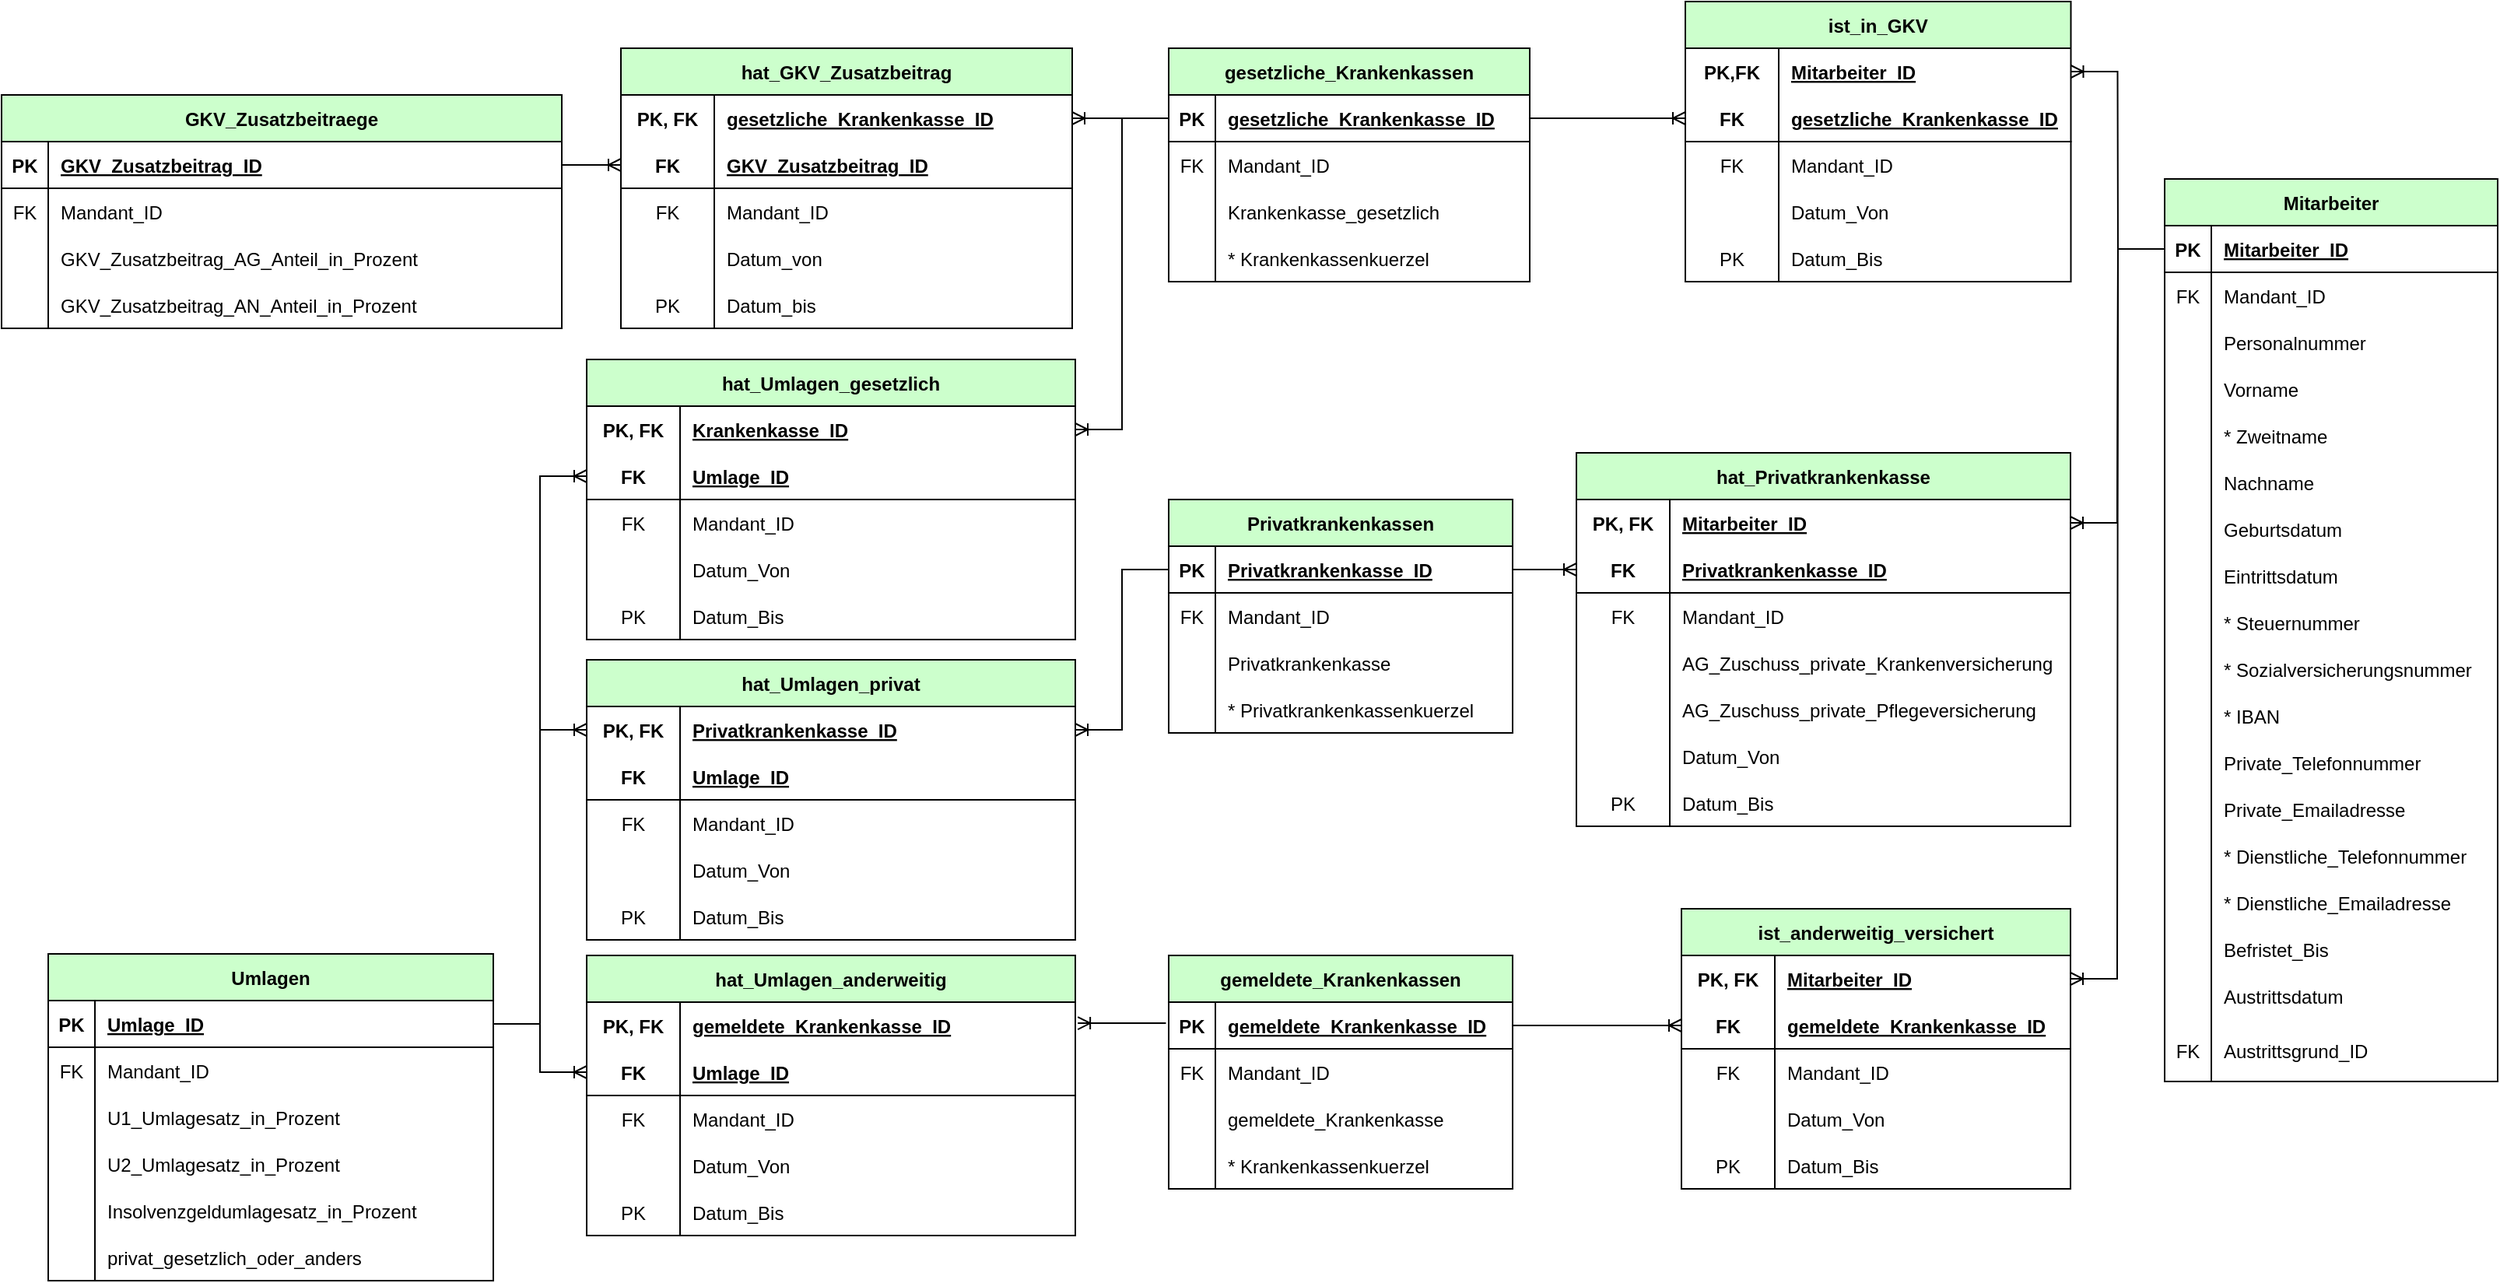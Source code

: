 <mxfile version="20.8.16" type="device"><diagram id="R2lEEEUBdFMjLlhIrx00" name="Page-1"><mxGraphModel dx="1660" dy="2030" grid="0" gridSize="10" guides="1" tooltips="1" connect="0" arrows="1" fold="1" page="0" pageScale="1" pageWidth="850" pageHeight="1100" math="0" shadow="0" extFonts="Permanent Marker^https://fonts.googleapis.com/css?family=Permanent+Marker"><root><mxCell id="0"/><mxCell id="1" parent="0"/><mxCell id="KDXo3LCD4Z7C74OtoR04-154" style="edgeStyle=orthogonalEdgeStyle;rounded=0;orthogonalLoop=1;jettySize=auto;html=1;entryX=0.5;entryY=1;entryDx=0;entryDy=0;" parent="1" edge="1"><mxGeometry relative="1" as="geometry"><mxPoint x="945" y="1770" as="sourcePoint"/></mxGeometry></mxCell><mxCell id="KDXo3LCD4Z7C74OtoR04-578" style="edgeStyle=orthogonalEdgeStyle;rounded=0;orthogonalLoop=1;jettySize=auto;html=1;entryX=0.5;entryY=1;entryDx=0;entryDy=0;" parent="1" edge="1"><mxGeometry relative="1" as="geometry"><mxPoint x="165" y="-455" as="sourcePoint"/></mxGeometry></mxCell><mxCell id="KDXo3LCD4Z7C74OtoR04-579" style="edgeStyle=orthogonalEdgeStyle;rounded=0;orthogonalLoop=1;jettySize=auto;html=1;entryX=0.5;entryY=1;entryDx=0;entryDy=0;" parent="1" edge="1"><mxGeometry relative="1" as="geometry"><mxPoint x="430" y="-620" as="targetPoint"/></mxGeometry></mxCell><mxCell id="lZgZkvlqdmWqwAN7mDvc-113" value="gesetzliche_Krankenkassen" style="shape=table;startSize=30;container=1;collapsible=1;childLayout=tableLayout;fixedRows=1;rowLines=0;fontStyle=1;align=center;resizeLast=1;fillColor=#CCFFCC;" parent="1" vertex="1"><mxGeometry x="780" y="-1150" width="232" height="150" as="geometry"/></mxCell><mxCell id="lZgZkvlqdmWqwAN7mDvc-114" value="" style="shape=tableRow;horizontal=0;startSize=0;swimlaneHead=0;swimlaneBody=0;fillColor=none;collapsible=0;dropTarget=0;points=[[0,0.5],[1,0.5]];portConstraint=eastwest;top=0;left=0;right=0;bottom=1;" parent="lZgZkvlqdmWqwAN7mDvc-113" vertex="1"><mxGeometry y="30" width="232" height="30" as="geometry"/></mxCell><mxCell id="lZgZkvlqdmWqwAN7mDvc-115" value="PK" style="shape=partialRectangle;connectable=0;fillColor=none;top=0;left=0;bottom=0;right=0;fontStyle=1;overflow=hidden;" parent="lZgZkvlqdmWqwAN7mDvc-114" vertex="1"><mxGeometry width="30" height="30" as="geometry"><mxRectangle width="30" height="30" as="alternateBounds"/></mxGeometry></mxCell><mxCell id="lZgZkvlqdmWqwAN7mDvc-116" value="gesetzliche_Krankenkasse_ID" style="shape=partialRectangle;connectable=0;fillColor=none;top=0;left=0;bottom=0;right=0;align=left;spacingLeft=6;fontStyle=5;overflow=hidden;" parent="lZgZkvlqdmWqwAN7mDvc-114" vertex="1"><mxGeometry x="30" width="202" height="30" as="geometry"><mxRectangle width="202" height="30" as="alternateBounds"/></mxGeometry></mxCell><mxCell id="7zycFY8uIUBZK2BBThwz-145" value="" style="shape=tableRow;horizontal=0;startSize=0;swimlaneHead=0;swimlaneBody=0;fillColor=none;collapsible=0;dropTarget=0;points=[[0,0.5],[1,0.5]];portConstraint=eastwest;top=0;left=0;right=0;bottom=0;" parent="lZgZkvlqdmWqwAN7mDvc-113" vertex="1"><mxGeometry y="60" width="232" height="30" as="geometry"/></mxCell><mxCell id="7zycFY8uIUBZK2BBThwz-146" value="FK" style="shape=partialRectangle;connectable=0;fillColor=none;top=0;left=0;bottom=0;right=0;editable=1;overflow=hidden;" parent="7zycFY8uIUBZK2BBThwz-145" vertex="1"><mxGeometry width="30" height="30" as="geometry"><mxRectangle width="30" height="30" as="alternateBounds"/></mxGeometry></mxCell><mxCell id="7zycFY8uIUBZK2BBThwz-147" value="Mandant_ID" style="shape=partialRectangle;connectable=0;fillColor=none;top=0;left=0;bottom=0;right=0;align=left;spacingLeft=6;overflow=hidden;" parent="7zycFY8uIUBZK2BBThwz-145" vertex="1"><mxGeometry x="30" width="202" height="30" as="geometry"><mxRectangle width="202" height="30" as="alternateBounds"/></mxGeometry></mxCell><mxCell id="lZgZkvlqdmWqwAN7mDvc-117" value="" style="shape=tableRow;horizontal=0;startSize=0;swimlaneHead=0;swimlaneBody=0;fillColor=none;collapsible=0;dropTarget=0;points=[[0,0.5],[1,0.5]];portConstraint=eastwest;top=0;left=0;right=0;bottom=0;" parent="lZgZkvlqdmWqwAN7mDvc-113" vertex="1"><mxGeometry y="90" width="232" height="30" as="geometry"/></mxCell><mxCell id="lZgZkvlqdmWqwAN7mDvc-118" value="" style="shape=partialRectangle;connectable=0;fillColor=none;top=0;left=0;bottom=0;right=0;editable=1;overflow=hidden;" parent="lZgZkvlqdmWqwAN7mDvc-117" vertex="1"><mxGeometry width="30" height="30" as="geometry"><mxRectangle width="30" height="30" as="alternateBounds"/></mxGeometry></mxCell><mxCell id="lZgZkvlqdmWqwAN7mDvc-119" value="Krankenkasse_gesetzlich" style="shape=partialRectangle;connectable=0;fillColor=none;top=0;left=0;bottom=0;right=0;align=left;spacingLeft=6;overflow=hidden;" parent="lZgZkvlqdmWqwAN7mDvc-117" vertex="1"><mxGeometry x="30" width="202" height="30" as="geometry"><mxRectangle width="202" height="30" as="alternateBounds"/></mxGeometry></mxCell><mxCell id="toe7BiVaTSr02pgw7c-2-27" value="" style="shape=tableRow;horizontal=0;startSize=0;swimlaneHead=0;swimlaneBody=0;fillColor=none;collapsible=0;dropTarget=0;points=[[0,0.5],[1,0.5]];portConstraint=eastwest;top=0;left=0;right=0;bottom=0;" parent="lZgZkvlqdmWqwAN7mDvc-113" vertex="1"><mxGeometry y="120" width="232" height="30" as="geometry"/></mxCell><mxCell id="toe7BiVaTSr02pgw7c-2-28" value="" style="shape=partialRectangle;connectable=0;fillColor=none;top=0;left=0;bottom=0;right=0;editable=1;overflow=hidden;" parent="toe7BiVaTSr02pgw7c-2-27" vertex="1"><mxGeometry width="30" height="30" as="geometry"><mxRectangle width="30" height="30" as="alternateBounds"/></mxGeometry></mxCell><mxCell id="toe7BiVaTSr02pgw7c-2-29" value="* Krankenkassenkuerzel" style="shape=partialRectangle;connectable=0;fillColor=none;top=0;left=0;bottom=0;right=0;align=left;spacingLeft=6;overflow=hidden;" parent="toe7BiVaTSr02pgw7c-2-27" vertex="1"><mxGeometry x="30" width="202" height="30" as="geometry"><mxRectangle width="202" height="30" as="alternateBounds"/></mxGeometry></mxCell><mxCell id="lZgZkvlqdmWqwAN7mDvc-126" value="" style="edgeStyle=entityRelationEdgeStyle;fontSize=12;html=1;endArrow=ERoneToMany;rounded=0;exitX=1;exitY=0.5;exitDx=0;exitDy=0;entryX=0;entryY=0.5;entryDx=0;entryDy=0;" parent="1" source="lZgZkvlqdmWqwAN7mDvc-114" target="lZgZkvlqdmWqwAN7mDvc-191" edge="1"><mxGeometry width="100" height="100" relative="1" as="geometry"><mxPoint x="1358" y="-1350" as="sourcePoint"/><mxPoint x="1248" y="-1295" as="targetPoint"/></mxGeometry></mxCell><mxCell id="lZgZkvlqdmWqwAN7mDvc-186" value="" style="edgeStyle=entityRelationEdgeStyle;fontSize=12;html=1;endArrow=ERoneToMany;rounded=0;entryX=1;entryY=0.5;entryDx=0;entryDy=0;exitX=0;exitY=0.5;exitDx=0;exitDy=0;" parent="1" source="XPi2bAXl5uq0fU7IVvIo-2" target="lZgZkvlqdmWqwAN7mDvc-188" edge="1"><mxGeometry width="100" height="100" relative="1" as="geometry"><mxPoint x="1419" y="-25" as="sourcePoint"/><mxPoint x="2123" y="-1384.5" as="targetPoint"/></mxGeometry></mxCell><mxCell id="lZgZkvlqdmWqwAN7mDvc-187" value="ist_in_GKV" style="shape=table;startSize=30;container=1;collapsible=1;childLayout=tableLayout;fixedRows=1;rowLines=0;fontStyle=1;align=center;resizeLast=1;fillColor=#CCFFCC;" parent="1" vertex="1"><mxGeometry x="1112" y="-1180" width="247.75" height="180" as="geometry"/></mxCell><mxCell id="lZgZkvlqdmWqwAN7mDvc-188" value="" style="shape=tableRow;horizontal=0;startSize=0;swimlaneHead=0;swimlaneBody=0;fillColor=none;collapsible=0;dropTarget=0;points=[[0,0.5],[1,0.5]];portConstraint=eastwest;top=0;left=0;right=0;bottom=0;" parent="lZgZkvlqdmWqwAN7mDvc-187" vertex="1"><mxGeometry y="30" width="247.75" height="30" as="geometry"/></mxCell><mxCell id="lZgZkvlqdmWqwAN7mDvc-189" value="PK,FK" style="shape=partialRectangle;connectable=0;fillColor=none;top=0;left=0;bottom=0;right=0;fontStyle=1;overflow=hidden;" parent="lZgZkvlqdmWqwAN7mDvc-188" vertex="1"><mxGeometry width="60" height="30" as="geometry"><mxRectangle width="60" height="30" as="alternateBounds"/></mxGeometry></mxCell><mxCell id="lZgZkvlqdmWqwAN7mDvc-190" value="Mitarbeiter_ID" style="shape=partialRectangle;connectable=0;fillColor=none;top=0;left=0;bottom=0;right=0;align=left;spacingLeft=6;fontStyle=5;overflow=hidden;" parent="lZgZkvlqdmWqwAN7mDvc-188" vertex="1"><mxGeometry x="60" width="187.75" height="30" as="geometry"><mxRectangle width="187.75" height="30" as="alternateBounds"/></mxGeometry></mxCell><mxCell id="lZgZkvlqdmWqwAN7mDvc-191" value="" style="shape=tableRow;horizontal=0;startSize=0;swimlaneHead=0;swimlaneBody=0;fillColor=none;collapsible=0;dropTarget=0;points=[[0,0.5],[1,0.5]];portConstraint=eastwest;top=0;left=0;right=0;bottom=1;" parent="lZgZkvlqdmWqwAN7mDvc-187" vertex="1"><mxGeometry y="60" width="247.75" height="30" as="geometry"/></mxCell><mxCell id="lZgZkvlqdmWqwAN7mDvc-192" value="FK" style="shape=partialRectangle;connectable=0;fillColor=none;top=0;left=0;bottom=0;right=0;fontStyle=1;overflow=hidden;" parent="lZgZkvlqdmWqwAN7mDvc-191" vertex="1"><mxGeometry width="60" height="30" as="geometry"><mxRectangle width="60" height="30" as="alternateBounds"/></mxGeometry></mxCell><mxCell id="lZgZkvlqdmWqwAN7mDvc-193" value="gesetzliche_Krankenkasse_ID" style="shape=partialRectangle;connectable=0;fillColor=none;top=0;left=0;bottom=0;right=0;align=left;spacingLeft=6;fontStyle=5;overflow=hidden;" parent="lZgZkvlqdmWqwAN7mDvc-191" vertex="1"><mxGeometry x="60" width="187.75" height="30" as="geometry"><mxRectangle width="187.75" height="30" as="alternateBounds"/></mxGeometry></mxCell><mxCell id="lZgZkvlqdmWqwAN7mDvc-194" value="" style="shape=tableRow;horizontal=0;startSize=0;swimlaneHead=0;swimlaneBody=0;fillColor=none;collapsible=0;dropTarget=0;points=[[0,0.5],[1,0.5]];portConstraint=eastwest;top=0;left=0;right=0;bottom=0;" parent="lZgZkvlqdmWqwAN7mDvc-187" vertex="1"><mxGeometry y="90" width="247.75" height="30" as="geometry"/></mxCell><mxCell id="lZgZkvlqdmWqwAN7mDvc-195" value="FK" style="shape=partialRectangle;connectable=0;fillColor=none;top=0;left=0;bottom=0;right=0;editable=1;overflow=hidden;" parent="lZgZkvlqdmWqwAN7mDvc-194" vertex="1"><mxGeometry width="60" height="30" as="geometry"><mxRectangle width="60" height="30" as="alternateBounds"/></mxGeometry></mxCell><mxCell id="lZgZkvlqdmWqwAN7mDvc-196" value="Mandant_ID" style="shape=partialRectangle;connectable=0;fillColor=none;top=0;left=0;bottom=0;right=0;align=left;spacingLeft=6;overflow=hidden;" parent="lZgZkvlqdmWqwAN7mDvc-194" vertex="1"><mxGeometry x="60" width="187.75" height="30" as="geometry"><mxRectangle width="187.75" height="30" as="alternateBounds"/></mxGeometry></mxCell><mxCell id="6clpK32GmqHKC_5GiYC8-80" value="" style="shape=tableRow;horizontal=0;startSize=0;swimlaneHead=0;swimlaneBody=0;fillColor=none;collapsible=0;dropTarget=0;points=[[0,0.5],[1,0.5]];portConstraint=eastwest;top=0;left=0;right=0;bottom=0;" parent="lZgZkvlqdmWqwAN7mDvc-187" vertex="1"><mxGeometry y="120" width="247.75" height="30" as="geometry"/></mxCell><mxCell id="6clpK32GmqHKC_5GiYC8-81" value="" style="shape=partialRectangle;connectable=0;fillColor=none;top=0;left=0;bottom=0;right=0;editable=1;overflow=hidden;" parent="6clpK32GmqHKC_5GiYC8-80" vertex="1"><mxGeometry width="60" height="30" as="geometry"><mxRectangle width="60" height="30" as="alternateBounds"/></mxGeometry></mxCell><mxCell id="6clpK32GmqHKC_5GiYC8-82" value="Datum_Von" style="shape=partialRectangle;connectable=0;fillColor=none;top=0;left=0;bottom=0;right=0;align=left;spacingLeft=6;overflow=hidden;" parent="6clpK32GmqHKC_5GiYC8-80" vertex="1"><mxGeometry x="60" width="187.75" height="30" as="geometry"><mxRectangle width="187.75" height="30" as="alternateBounds"/></mxGeometry></mxCell><mxCell id="6clpK32GmqHKC_5GiYC8-83" value="" style="shape=tableRow;horizontal=0;startSize=0;swimlaneHead=0;swimlaneBody=0;fillColor=none;collapsible=0;dropTarget=0;points=[[0,0.5],[1,0.5]];portConstraint=eastwest;top=0;left=0;right=0;bottom=0;" parent="lZgZkvlqdmWqwAN7mDvc-187" vertex="1"><mxGeometry y="150" width="247.75" height="30" as="geometry"/></mxCell><mxCell id="6clpK32GmqHKC_5GiYC8-84" value="PK" style="shape=partialRectangle;connectable=0;fillColor=none;top=0;left=0;bottom=0;right=0;editable=1;overflow=hidden;" parent="6clpK32GmqHKC_5GiYC8-83" vertex="1"><mxGeometry width="60" height="30" as="geometry"><mxRectangle width="60" height="30" as="alternateBounds"/></mxGeometry></mxCell><mxCell id="6clpK32GmqHKC_5GiYC8-85" value="Datum_Bis" style="shape=partialRectangle;connectable=0;fillColor=none;top=0;left=0;bottom=0;right=0;align=left;spacingLeft=6;overflow=hidden;" parent="6clpK32GmqHKC_5GiYC8-83" vertex="1"><mxGeometry x="60" width="187.75" height="30" as="geometry"><mxRectangle width="187.75" height="30" as="alternateBounds"/></mxGeometry></mxCell><mxCell id="6clpK32GmqHKC_5GiYC8-46" value="GKV_Zusatzbeitraege" style="shape=table;startSize=30;container=1;collapsible=1;childLayout=tableLayout;fixedRows=1;rowLines=0;fontStyle=1;align=center;resizeLast=1;fillColor=#CCFFCC;" parent="1" vertex="1"><mxGeometry x="30" y="-1120" width="360" height="150" as="geometry"/></mxCell><mxCell id="6clpK32GmqHKC_5GiYC8-47" value="" style="shape=tableRow;horizontal=0;startSize=0;swimlaneHead=0;swimlaneBody=0;fillColor=none;collapsible=0;dropTarget=0;points=[[0,0.5],[1,0.5]];portConstraint=eastwest;top=0;left=0;right=0;bottom=1;" parent="6clpK32GmqHKC_5GiYC8-46" vertex="1"><mxGeometry y="30" width="360" height="30" as="geometry"/></mxCell><mxCell id="6clpK32GmqHKC_5GiYC8-48" value="PK" style="shape=partialRectangle;connectable=0;fillColor=none;top=0;left=0;bottom=0;right=0;fontStyle=1;overflow=hidden;" parent="6clpK32GmqHKC_5GiYC8-47" vertex="1"><mxGeometry width="30" height="30" as="geometry"><mxRectangle width="30" height="30" as="alternateBounds"/></mxGeometry></mxCell><mxCell id="6clpK32GmqHKC_5GiYC8-49" value="GKV_Zusatzbeitrag_ID" style="shape=partialRectangle;connectable=0;fillColor=none;top=0;left=0;bottom=0;right=0;align=left;spacingLeft=6;fontStyle=5;overflow=hidden;" parent="6clpK32GmqHKC_5GiYC8-47" vertex="1"><mxGeometry x="30" width="330" height="30" as="geometry"><mxRectangle width="330" height="30" as="alternateBounds"/></mxGeometry></mxCell><mxCell id="6clpK32GmqHKC_5GiYC8-77" value="" style="shape=tableRow;horizontal=0;startSize=0;swimlaneHead=0;swimlaneBody=0;fillColor=none;collapsible=0;dropTarget=0;points=[[0,0.5],[1,0.5]];portConstraint=eastwest;top=0;left=0;right=0;bottom=0;" parent="6clpK32GmqHKC_5GiYC8-46" vertex="1"><mxGeometry y="60" width="360" height="30" as="geometry"/></mxCell><mxCell id="6clpK32GmqHKC_5GiYC8-78" value="FK" style="shape=partialRectangle;connectable=0;fillColor=none;top=0;left=0;bottom=0;right=0;editable=1;overflow=hidden;" parent="6clpK32GmqHKC_5GiYC8-77" vertex="1"><mxGeometry width="30" height="30" as="geometry"><mxRectangle width="30" height="30" as="alternateBounds"/></mxGeometry></mxCell><mxCell id="6clpK32GmqHKC_5GiYC8-79" value="Mandant_ID" style="shape=partialRectangle;connectable=0;fillColor=none;top=0;left=0;bottom=0;right=0;align=left;spacingLeft=6;overflow=hidden;" parent="6clpK32GmqHKC_5GiYC8-77" vertex="1"><mxGeometry x="30" width="330" height="30" as="geometry"><mxRectangle width="330" height="30" as="alternateBounds"/></mxGeometry></mxCell><mxCell id="mBNCU5EC540yAPz46D5g-1" value="" style="shape=tableRow;horizontal=0;startSize=0;swimlaneHead=0;swimlaneBody=0;fillColor=none;collapsible=0;dropTarget=0;points=[[0,0.5],[1,0.5]];portConstraint=eastwest;top=0;left=0;right=0;bottom=0;" parent="6clpK32GmqHKC_5GiYC8-46" vertex="1"><mxGeometry y="90" width="360" height="30" as="geometry"/></mxCell><mxCell id="mBNCU5EC540yAPz46D5g-2" value="" style="shape=partialRectangle;connectable=0;fillColor=none;top=0;left=0;bottom=0;right=0;editable=1;overflow=hidden;" parent="mBNCU5EC540yAPz46D5g-1" vertex="1"><mxGeometry width="30" height="30" as="geometry"><mxRectangle width="30" height="30" as="alternateBounds"/></mxGeometry></mxCell><mxCell id="mBNCU5EC540yAPz46D5g-3" value="GKV_Zusatzbeitrag_AG_Anteil_in_Prozent" style="shape=partialRectangle;connectable=0;fillColor=none;top=0;left=0;bottom=0;right=0;align=left;spacingLeft=6;overflow=hidden;" parent="mBNCU5EC540yAPz46D5g-1" vertex="1"><mxGeometry x="30" width="330" height="30" as="geometry"><mxRectangle width="330" height="30" as="alternateBounds"/></mxGeometry></mxCell><mxCell id="6clpK32GmqHKC_5GiYC8-50" value="" style="shape=tableRow;horizontal=0;startSize=0;swimlaneHead=0;swimlaneBody=0;fillColor=none;collapsible=0;dropTarget=0;points=[[0,0.5],[1,0.5]];portConstraint=eastwest;top=0;left=0;right=0;bottom=0;" parent="6clpK32GmqHKC_5GiYC8-46" vertex="1"><mxGeometry y="120" width="360" height="30" as="geometry"/></mxCell><mxCell id="6clpK32GmqHKC_5GiYC8-51" value="" style="shape=partialRectangle;connectable=0;fillColor=none;top=0;left=0;bottom=0;right=0;editable=1;overflow=hidden;" parent="6clpK32GmqHKC_5GiYC8-50" vertex="1"><mxGeometry width="30" height="30" as="geometry"><mxRectangle width="30" height="30" as="alternateBounds"/></mxGeometry></mxCell><mxCell id="6clpK32GmqHKC_5GiYC8-52" value="GKV_Zusatzbeitrag_AN_Anteil_in_Prozent" style="shape=partialRectangle;connectable=0;fillColor=none;top=0;left=0;bottom=0;right=0;align=left;spacingLeft=6;overflow=hidden;" parent="6clpK32GmqHKC_5GiYC8-50" vertex="1"><mxGeometry x="30" width="330" height="30" as="geometry"><mxRectangle width="330" height="30" as="alternateBounds"/></mxGeometry></mxCell><mxCell id="6clpK32GmqHKC_5GiYC8-59" value="hat_GKV_Zusatzbeitrag" style="shape=table;startSize=30;container=1;collapsible=1;childLayout=tableLayout;fixedRows=1;rowLines=0;fontStyle=1;align=center;resizeLast=1;fillColor=#CCFFCC;" parent="1" vertex="1"><mxGeometry x="428" y="-1150" width="290" height="180" as="geometry"/></mxCell><mxCell id="6clpK32GmqHKC_5GiYC8-60" value="" style="shape=tableRow;horizontal=0;startSize=0;swimlaneHead=0;swimlaneBody=0;fillColor=none;collapsible=0;dropTarget=0;points=[[0,0.5],[1,0.5]];portConstraint=eastwest;top=0;left=0;right=0;bottom=0;" parent="6clpK32GmqHKC_5GiYC8-59" vertex="1"><mxGeometry y="30" width="290" height="30" as="geometry"/></mxCell><mxCell id="6clpK32GmqHKC_5GiYC8-61" value="PK, FK" style="shape=partialRectangle;connectable=0;fillColor=none;top=0;left=0;bottom=0;right=0;fontStyle=1;overflow=hidden;" parent="6clpK32GmqHKC_5GiYC8-60" vertex="1"><mxGeometry width="60" height="30" as="geometry"><mxRectangle width="60" height="30" as="alternateBounds"/></mxGeometry></mxCell><mxCell id="6clpK32GmqHKC_5GiYC8-62" value="gesetzliche_Krankenkasse_ID" style="shape=partialRectangle;connectable=0;fillColor=none;top=0;left=0;bottom=0;right=0;align=left;spacingLeft=6;fontStyle=5;overflow=hidden;" parent="6clpK32GmqHKC_5GiYC8-60" vertex="1"><mxGeometry x="60" width="230" height="30" as="geometry"><mxRectangle width="230" height="30" as="alternateBounds"/></mxGeometry></mxCell><mxCell id="6clpK32GmqHKC_5GiYC8-63" value="" style="shape=tableRow;horizontal=0;startSize=0;swimlaneHead=0;swimlaneBody=0;fillColor=none;collapsible=0;dropTarget=0;points=[[0,0.5],[1,0.5]];portConstraint=eastwest;top=0;left=0;right=0;bottom=1;" parent="6clpK32GmqHKC_5GiYC8-59" vertex="1"><mxGeometry y="60" width="290" height="30" as="geometry"/></mxCell><mxCell id="6clpK32GmqHKC_5GiYC8-64" value="FK" style="shape=partialRectangle;connectable=0;fillColor=none;top=0;left=0;bottom=0;right=0;fontStyle=1;overflow=hidden;" parent="6clpK32GmqHKC_5GiYC8-63" vertex="1"><mxGeometry width="60" height="30" as="geometry"><mxRectangle width="60" height="30" as="alternateBounds"/></mxGeometry></mxCell><mxCell id="6clpK32GmqHKC_5GiYC8-65" value="GKV_Zusatzbeitrag_ID" style="shape=partialRectangle;connectable=0;fillColor=none;top=0;left=0;bottom=0;right=0;align=left;spacingLeft=6;fontStyle=5;overflow=hidden;" parent="6clpK32GmqHKC_5GiYC8-63" vertex="1"><mxGeometry x="60" width="230" height="30" as="geometry"><mxRectangle width="230" height="30" as="alternateBounds"/></mxGeometry></mxCell><mxCell id="6clpK32GmqHKC_5GiYC8-72" value="" style="shape=tableRow;horizontal=0;startSize=0;swimlaneHead=0;swimlaneBody=0;fillColor=none;collapsible=0;dropTarget=0;points=[[0,0.5],[1,0.5]];portConstraint=eastwest;top=0;left=0;right=0;bottom=0;" parent="6clpK32GmqHKC_5GiYC8-59" vertex="1"><mxGeometry y="90" width="290" height="30" as="geometry"/></mxCell><mxCell id="6clpK32GmqHKC_5GiYC8-73" value="FK" style="shape=partialRectangle;connectable=0;fillColor=none;top=0;left=0;bottom=0;right=0;editable=1;overflow=hidden;" parent="6clpK32GmqHKC_5GiYC8-72" vertex="1"><mxGeometry width="60" height="30" as="geometry"><mxRectangle width="60" height="30" as="alternateBounds"/></mxGeometry></mxCell><mxCell id="6clpK32GmqHKC_5GiYC8-74" value="Mandant_ID" style="shape=partialRectangle;connectable=0;fillColor=none;top=0;left=0;bottom=0;right=0;align=left;spacingLeft=6;overflow=hidden;" parent="6clpK32GmqHKC_5GiYC8-72" vertex="1"><mxGeometry x="60" width="230" height="30" as="geometry"><mxRectangle width="230" height="30" as="alternateBounds"/></mxGeometry></mxCell><mxCell id="6clpK32GmqHKC_5GiYC8-66" value="" style="shape=tableRow;horizontal=0;startSize=0;swimlaneHead=0;swimlaneBody=0;fillColor=none;collapsible=0;dropTarget=0;points=[[0,0.5],[1,0.5]];portConstraint=eastwest;top=0;left=0;right=0;bottom=0;" parent="6clpK32GmqHKC_5GiYC8-59" vertex="1"><mxGeometry y="120" width="290" height="30" as="geometry"/></mxCell><mxCell id="6clpK32GmqHKC_5GiYC8-67" value="" style="shape=partialRectangle;connectable=0;fillColor=none;top=0;left=0;bottom=0;right=0;editable=1;overflow=hidden;" parent="6clpK32GmqHKC_5GiYC8-66" vertex="1"><mxGeometry width="60" height="30" as="geometry"><mxRectangle width="60" height="30" as="alternateBounds"/></mxGeometry></mxCell><mxCell id="6clpK32GmqHKC_5GiYC8-68" value="Datum_von" style="shape=partialRectangle;connectable=0;fillColor=none;top=0;left=0;bottom=0;right=0;align=left;spacingLeft=6;overflow=hidden;" parent="6clpK32GmqHKC_5GiYC8-66" vertex="1"><mxGeometry x="60" width="230" height="30" as="geometry"><mxRectangle width="230" height="30" as="alternateBounds"/></mxGeometry></mxCell><mxCell id="6clpK32GmqHKC_5GiYC8-69" value="" style="shape=tableRow;horizontal=0;startSize=0;swimlaneHead=0;swimlaneBody=0;fillColor=none;collapsible=0;dropTarget=0;points=[[0,0.5],[1,0.5]];portConstraint=eastwest;top=0;left=0;right=0;bottom=0;" parent="6clpK32GmqHKC_5GiYC8-59" vertex="1"><mxGeometry y="150" width="290" height="30" as="geometry"/></mxCell><mxCell id="6clpK32GmqHKC_5GiYC8-70" value="PK" style="shape=partialRectangle;connectable=0;fillColor=none;top=0;left=0;bottom=0;right=0;editable=1;overflow=hidden;" parent="6clpK32GmqHKC_5GiYC8-69" vertex="1"><mxGeometry width="60" height="30" as="geometry"><mxRectangle width="60" height="30" as="alternateBounds"/></mxGeometry></mxCell><mxCell id="6clpK32GmqHKC_5GiYC8-71" value="Datum_bis" style="shape=partialRectangle;connectable=0;fillColor=none;top=0;left=0;bottom=0;right=0;align=left;spacingLeft=6;overflow=hidden;" parent="6clpK32GmqHKC_5GiYC8-69" vertex="1"><mxGeometry x="60" width="230" height="30" as="geometry"><mxRectangle width="230" height="30" as="alternateBounds"/></mxGeometry></mxCell><mxCell id="6clpK32GmqHKC_5GiYC8-75" value="" style="edgeStyle=entityRelationEdgeStyle;fontSize=12;html=1;endArrow=ERoneToMany;rounded=0;exitX=0;exitY=0.5;exitDx=0;exitDy=0;entryX=1;entryY=0.5;entryDx=0;entryDy=0;" parent="1" source="lZgZkvlqdmWqwAN7mDvc-114" target="6clpK32GmqHKC_5GiYC8-60" edge="1"><mxGeometry width="100" height="100" relative="1" as="geometry"><mxPoint x="728" y="-1427.5" as="sourcePoint"/><mxPoint x="828" y="-1527.5" as="targetPoint"/></mxGeometry></mxCell><mxCell id="6clpK32GmqHKC_5GiYC8-76" value="" style="edgeStyle=entityRelationEdgeStyle;fontSize=12;html=1;endArrow=ERoneToMany;rounded=0;exitX=1;exitY=0.5;exitDx=0;exitDy=0;entryX=0;entryY=0.5;entryDx=0;entryDy=0;" parent="1" source="6clpK32GmqHKC_5GiYC8-47" target="6clpK32GmqHKC_5GiYC8-63" edge="1"><mxGeometry width="100" height="100" relative="1" as="geometry"><mxPoint x="785" y="-1294.5" as="sourcePoint"/><mxPoint x="885" y="-1394.5" as="targetPoint"/></mxGeometry></mxCell><mxCell id="XPi2bAXl5uq0fU7IVvIo-1" value="Mitarbeiter" style="shape=table;startSize=30;container=1;collapsible=1;childLayout=tableLayout;fixedRows=1;rowLines=0;fontStyle=1;align=center;resizeLast=1;fillColor=#CCFFCC;" parent="1" vertex="1"><mxGeometry x="1420" y="-1066" width="214" height="580" as="geometry"/></mxCell><mxCell id="XPi2bAXl5uq0fU7IVvIo-2" value="" style="shape=tableRow;horizontal=0;startSize=0;swimlaneHead=0;swimlaneBody=0;fillColor=none;collapsible=0;dropTarget=0;points=[[0,0.5],[1,0.5]];portConstraint=eastwest;top=0;left=0;right=0;bottom=1;" parent="XPi2bAXl5uq0fU7IVvIo-1" vertex="1"><mxGeometry y="30" width="214" height="30" as="geometry"/></mxCell><mxCell id="XPi2bAXl5uq0fU7IVvIo-3" value="PK" style="shape=partialRectangle;connectable=0;fillColor=none;top=0;left=0;bottom=0;right=0;fontStyle=1;overflow=hidden;" parent="XPi2bAXl5uq0fU7IVvIo-2" vertex="1"><mxGeometry width="30" height="30" as="geometry"><mxRectangle width="30" height="30" as="alternateBounds"/></mxGeometry></mxCell><mxCell id="XPi2bAXl5uq0fU7IVvIo-4" value="Mitarbeiter_ID" style="shape=partialRectangle;connectable=0;fillColor=none;top=0;left=0;bottom=0;right=0;align=left;spacingLeft=6;fontStyle=5;overflow=hidden;" parent="XPi2bAXl5uq0fU7IVvIo-2" vertex="1"><mxGeometry x="30" width="184" height="30" as="geometry"><mxRectangle width="184" height="30" as="alternateBounds"/></mxGeometry></mxCell><mxCell id="XPi2bAXl5uq0fU7IVvIo-5" value="" style="shape=tableRow;horizontal=0;startSize=0;swimlaneHead=0;swimlaneBody=0;fillColor=none;collapsible=0;dropTarget=0;points=[[0,0.5],[1,0.5]];portConstraint=eastwest;top=0;left=0;right=0;bottom=0;" parent="XPi2bAXl5uq0fU7IVvIo-1" vertex="1"><mxGeometry y="60" width="214" height="30" as="geometry"/></mxCell><mxCell id="XPi2bAXl5uq0fU7IVvIo-6" value="FK" style="shape=partialRectangle;connectable=0;fillColor=none;top=0;left=0;bottom=0;right=0;editable=1;overflow=hidden;" parent="XPi2bAXl5uq0fU7IVvIo-5" vertex="1"><mxGeometry width="30" height="30" as="geometry"><mxRectangle width="30" height="30" as="alternateBounds"/></mxGeometry></mxCell><mxCell id="XPi2bAXl5uq0fU7IVvIo-7" value="Mandant_ID" style="shape=partialRectangle;connectable=0;fillColor=none;top=0;left=0;bottom=0;right=0;align=left;spacingLeft=6;overflow=hidden;" parent="XPi2bAXl5uq0fU7IVvIo-5" vertex="1"><mxGeometry x="30" width="184" height="30" as="geometry"><mxRectangle width="184" height="30" as="alternateBounds"/></mxGeometry></mxCell><mxCell id="ZuM2D3zSVtJ8W1FTZiyd-1" value="" style="shape=tableRow;horizontal=0;startSize=0;swimlaneHead=0;swimlaneBody=0;fillColor=none;collapsible=0;dropTarget=0;points=[[0,0.5],[1,0.5]];portConstraint=eastwest;top=0;left=0;right=0;bottom=0;" parent="XPi2bAXl5uq0fU7IVvIo-1" vertex="1"><mxGeometry y="90" width="214" height="30" as="geometry"/></mxCell><mxCell id="ZuM2D3zSVtJ8W1FTZiyd-2" value="" style="shape=partialRectangle;connectable=0;fillColor=none;top=0;left=0;bottom=0;right=0;editable=1;overflow=hidden;" parent="ZuM2D3zSVtJ8W1FTZiyd-1" vertex="1"><mxGeometry width="30" height="30" as="geometry"><mxRectangle width="30" height="30" as="alternateBounds"/></mxGeometry></mxCell><mxCell id="ZuM2D3zSVtJ8W1FTZiyd-3" value="Personalnummer" style="shape=partialRectangle;connectable=0;fillColor=none;top=0;left=0;bottom=0;right=0;align=left;spacingLeft=6;overflow=hidden;" parent="ZuM2D3zSVtJ8W1FTZiyd-1" vertex="1"><mxGeometry x="30" width="184" height="30" as="geometry"><mxRectangle width="184" height="30" as="alternateBounds"/></mxGeometry></mxCell><mxCell id="XPi2bAXl5uq0fU7IVvIo-8" value="" style="shape=tableRow;horizontal=0;startSize=0;swimlaneHead=0;swimlaneBody=0;fillColor=none;collapsible=0;dropTarget=0;points=[[0,0.5],[1,0.5]];portConstraint=eastwest;top=0;left=0;right=0;bottom=0;" parent="XPi2bAXl5uq0fU7IVvIo-1" vertex="1"><mxGeometry y="120" width="214" height="30" as="geometry"/></mxCell><mxCell id="XPi2bAXl5uq0fU7IVvIo-9" value="" style="shape=partialRectangle;connectable=0;fillColor=none;top=0;left=0;bottom=0;right=0;editable=1;overflow=hidden;" parent="XPi2bAXl5uq0fU7IVvIo-8" vertex="1"><mxGeometry width="30" height="30" as="geometry"><mxRectangle width="30" height="30" as="alternateBounds"/></mxGeometry></mxCell><mxCell id="XPi2bAXl5uq0fU7IVvIo-10" value="Vorname" style="shape=partialRectangle;connectable=0;fillColor=none;top=0;left=0;bottom=0;right=0;align=left;spacingLeft=6;overflow=hidden;" parent="XPi2bAXl5uq0fU7IVvIo-8" vertex="1"><mxGeometry x="30" width="184" height="30" as="geometry"><mxRectangle width="184" height="30" as="alternateBounds"/></mxGeometry></mxCell><mxCell id="XPi2bAXl5uq0fU7IVvIo-11" value="" style="shape=tableRow;horizontal=0;startSize=0;swimlaneHead=0;swimlaneBody=0;fillColor=none;collapsible=0;dropTarget=0;points=[[0,0.5],[1,0.5]];portConstraint=eastwest;top=0;left=0;right=0;bottom=0;" parent="XPi2bAXl5uq0fU7IVvIo-1" vertex="1"><mxGeometry y="150" width="214" height="30" as="geometry"/></mxCell><mxCell id="XPi2bAXl5uq0fU7IVvIo-12" value="" style="shape=partialRectangle;connectable=0;fillColor=none;top=0;left=0;bottom=0;right=0;editable=1;overflow=hidden;" parent="XPi2bAXl5uq0fU7IVvIo-11" vertex="1"><mxGeometry width="30" height="30" as="geometry"><mxRectangle width="30" height="30" as="alternateBounds"/></mxGeometry></mxCell><mxCell id="XPi2bAXl5uq0fU7IVvIo-13" value="* Zweitname" style="shape=partialRectangle;connectable=0;fillColor=none;top=0;left=0;bottom=0;right=0;align=left;spacingLeft=6;overflow=hidden;" parent="XPi2bAXl5uq0fU7IVvIo-11" vertex="1"><mxGeometry x="30" width="184" height="30" as="geometry"><mxRectangle width="184" height="30" as="alternateBounds"/></mxGeometry></mxCell><mxCell id="XPi2bAXl5uq0fU7IVvIo-14" value="" style="shape=tableRow;horizontal=0;startSize=0;swimlaneHead=0;swimlaneBody=0;fillColor=none;collapsible=0;dropTarget=0;points=[[0,0.5],[1,0.5]];portConstraint=eastwest;top=0;left=0;right=0;bottom=0;" parent="XPi2bAXl5uq0fU7IVvIo-1" vertex="1"><mxGeometry y="180" width="214" height="30" as="geometry"/></mxCell><mxCell id="XPi2bAXl5uq0fU7IVvIo-15" value="" style="shape=partialRectangle;connectable=0;fillColor=none;top=0;left=0;bottom=0;right=0;editable=1;overflow=hidden;" parent="XPi2bAXl5uq0fU7IVvIo-14" vertex="1"><mxGeometry width="30" height="30" as="geometry"><mxRectangle width="30" height="30" as="alternateBounds"/></mxGeometry></mxCell><mxCell id="XPi2bAXl5uq0fU7IVvIo-16" value="Nachname" style="shape=partialRectangle;connectable=0;fillColor=none;top=0;left=0;bottom=0;right=0;align=left;spacingLeft=6;overflow=hidden;" parent="XPi2bAXl5uq0fU7IVvIo-14" vertex="1"><mxGeometry x="30" width="184" height="30" as="geometry"><mxRectangle width="184" height="30" as="alternateBounds"/></mxGeometry></mxCell><mxCell id="XPi2bAXl5uq0fU7IVvIo-17" value="" style="shape=tableRow;horizontal=0;startSize=0;swimlaneHead=0;swimlaneBody=0;fillColor=none;collapsible=0;dropTarget=0;points=[[0,0.5],[1,0.5]];portConstraint=eastwest;top=0;left=0;right=0;bottom=0;" parent="XPi2bAXl5uq0fU7IVvIo-1" vertex="1"><mxGeometry y="210" width="214" height="30" as="geometry"/></mxCell><mxCell id="XPi2bAXl5uq0fU7IVvIo-18" value="" style="shape=partialRectangle;connectable=0;fillColor=none;top=0;left=0;bottom=0;right=0;editable=1;overflow=hidden;" parent="XPi2bAXl5uq0fU7IVvIo-17" vertex="1"><mxGeometry width="30" height="30" as="geometry"><mxRectangle width="30" height="30" as="alternateBounds"/></mxGeometry></mxCell><mxCell id="XPi2bAXl5uq0fU7IVvIo-19" value="Geburtsdatum" style="shape=partialRectangle;connectable=0;fillColor=none;top=0;left=0;bottom=0;right=0;align=left;spacingLeft=6;overflow=hidden;" parent="XPi2bAXl5uq0fU7IVvIo-17" vertex="1"><mxGeometry x="30" width="184" height="30" as="geometry"><mxRectangle width="184" height="30" as="alternateBounds"/></mxGeometry></mxCell><mxCell id="XPi2bAXl5uq0fU7IVvIo-20" value="" style="shape=tableRow;horizontal=0;startSize=0;swimlaneHead=0;swimlaneBody=0;fillColor=none;collapsible=0;dropTarget=0;points=[[0,0.5],[1,0.5]];portConstraint=eastwest;top=0;left=0;right=0;bottom=0;" parent="XPi2bAXl5uq0fU7IVvIo-1" vertex="1"><mxGeometry y="240" width="214" height="30" as="geometry"/></mxCell><mxCell id="XPi2bAXl5uq0fU7IVvIo-21" value="" style="shape=partialRectangle;connectable=0;fillColor=none;top=0;left=0;bottom=0;right=0;editable=1;overflow=hidden;" parent="XPi2bAXl5uq0fU7IVvIo-20" vertex="1"><mxGeometry width="30" height="30" as="geometry"><mxRectangle width="30" height="30" as="alternateBounds"/></mxGeometry></mxCell><mxCell id="XPi2bAXl5uq0fU7IVvIo-22" value="Eintrittsdatum" style="shape=partialRectangle;connectable=0;fillColor=none;top=0;left=0;bottom=0;right=0;align=left;spacingLeft=6;overflow=hidden;" parent="XPi2bAXl5uq0fU7IVvIo-20" vertex="1"><mxGeometry x="30" width="184" height="30" as="geometry"><mxRectangle width="184" height="30" as="alternateBounds"/></mxGeometry></mxCell><mxCell id="XPi2bAXl5uq0fU7IVvIo-23" value="" style="shape=tableRow;horizontal=0;startSize=0;swimlaneHead=0;swimlaneBody=0;fillColor=none;collapsible=0;dropTarget=0;points=[[0,0.5],[1,0.5]];portConstraint=eastwest;top=0;left=0;right=0;bottom=0;" parent="XPi2bAXl5uq0fU7IVvIo-1" vertex="1"><mxGeometry y="270" width="214" height="30" as="geometry"/></mxCell><mxCell id="XPi2bAXl5uq0fU7IVvIo-24" value="" style="shape=partialRectangle;connectable=0;fillColor=none;top=0;left=0;bottom=0;right=0;editable=1;overflow=hidden;" parent="XPi2bAXl5uq0fU7IVvIo-23" vertex="1"><mxGeometry width="30" height="30" as="geometry"><mxRectangle width="30" height="30" as="alternateBounds"/></mxGeometry></mxCell><mxCell id="XPi2bAXl5uq0fU7IVvIo-25" value="* Steuernummer" style="shape=partialRectangle;connectable=0;fillColor=none;top=0;left=0;bottom=0;right=0;align=left;spacingLeft=6;overflow=hidden;" parent="XPi2bAXl5uq0fU7IVvIo-23" vertex="1"><mxGeometry x="30" width="184" height="30" as="geometry"><mxRectangle width="184" height="30" as="alternateBounds"/></mxGeometry></mxCell><mxCell id="XPi2bAXl5uq0fU7IVvIo-26" value="" style="shape=tableRow;horizontal=0;startSize=0;swimlaneHead=0;swimlaneBody=0;fillColor=none;collapsible=0;dropTarget=0;points=[[0,0.5],[1,0.5]];portConstraint=eastwest;top=0;left=0;right=0;bottom=0;" parent="XPi2bAXl5uq0fU7IVvIo-1" vertex="1"><mxGeometry y="300" width="214" height="30" as="geometry"/></mxCell><mxCell id="XPi2bAXl5uq0fU7IVvIo-27" value="" style="shape=partialRectangle;connectable=0;fillColor=none;top=0;left=0;bottom=0;right=0;editable=1;overflow=hidden;" parent="XPi2bAXl5uq0fU7IVvIo-26" vertex="1"><mxGeometry width="30" height="30" as="geometry"><mxRectangle width="30" height="30" as="alternateBounds"/></mxGeometry></mxCell><mxCell id="XPi2bAXl5uq0fU7IVvIo-28" value="* Sozialversicherungsnummer" style="shape=partialRectangle;connectable=0;fillColor=none;top=0;left=0;bottom=0;right=0;align=left;spacingLeft=6;overflow=hidden;" parent="XPi2bAXl5uq0fU7IVvIo-26" vertex="1"><mxGeometry x="30" width="184" height="30" as="geometry"><mxRectangle width="184" height="30" as="alternateBounds"/></mxGeometry></mxCell><mxCell id="XPi2bAXl5uq0fU7IVvIo-29" value="" style="shape=tableRow;horizontal=0;startSize=0;swimlaneHead=0;swimlaneBody=0;fillColor=none;collapsible=0;dropTarget=0;points=[[0,0.5],[1,0.5]];portConstraint=eastwest;top=0;left=0;right=0;bottom=0;" parent="XPi2bAXl5uq0fU7IVvIo-1" vertex="1"><mxGeometry y="330" width="214" height="30" as="geometry"/></mxCell><mxCell id="XPi2bAXl5uq0fU7IVvIo-30" value="" style="shape=partialRectangle;connectable=0;fillColor=none;top=0;left=0;bottom=0;right=0;editable=1;overflow=hidden;" parent="XPi2bAXl5uq0fU7IVvIo-29" vertex="1"><mxGeometry width="30" height="30" as="geometry"><mxRectangle width="30" height="30" as="alternateBounds"/></mxGeometry></mxCell><mxCell id="XPi2bAXl5uq0fU7IVvIo-31" value="* IBAN" style="shape=partialRectangle;connectable=0;fillColor=none;top=0;left=0;bottom=0;right=0;align=left;spacingLeft=6;overflow=hidden;" parent="XPi2bAXl5uq0fU7IVvIo-29" vertex="1"><mxGeometry x="30" width="184" height="30" as="geometry"><mxRectangle width="184" height="30" as="alternateBounds"/></mxGeometry></mxCell><mxCell id="XPi2bAXl5uq0fU7IVvIo-32" value="" style="shape=tableRow;horizontal=0;startSize=0;swimlaneHead=0;swimlaneBody=0;fillColor=none;collapsible=0;dropTarget=0;points=[[0,0.5],[1,0.5]];portConstraint=eastwest;top=0;left=0;right=0;bottom=0;" parent="XPi2bAXl5uq0fU7IVvIo-1" vertex="1"><mxGeometry y="360" width="214" height="30" as="geometry"/></mxCell><mxCell id="XPi2bAXl5uq0fU7IVvIo-33" value="" style="shape=partialRectangle;connectable=0;fillColor=none;top=0;left=0;bottom=0;right=0;editable=1;overflow=hidden;" parent="XPi2bAXl5uq0fU7IVvIo-32" vertex="1"><mxGeometry width="30" height="30" as="geometry"><mxRectangle width="30" height="30" as="alternateBounds"/></mxGeometry></mxCell><mxCell id="XPi2bAXl5uq0fU7IVvIo-34" value="Private_Telefonnummer" style="shape=partialRectangle;connectable=0;fillColor=none;top=0;left=0;bottom=0;right=0;align=left;spacingLeft=6;overflow=hidden;" parent="XPi2bAXl5uq0fU7IVvIo-32" vertex="1"><mxGeometry x="30" width="184" height="30" as="geometry"><mxRectangle width="184" height="30" as="alternateBounds"/></mxGeometry></mxCell><mxCell id="XPi2bAXl5uq0fU7IVvIo-47" value="" style="shape=tableRow;horizontal=0;startSize=0;swimlaneHead=0;swimlaneBody=0;fillColor=none;collapsible=0;dropTarget=0;points=[[0,0.5],[1,0.5]];portConstraint=eastwest;top=0;left=0;right=0;bottom=0;" parent="XPi2bAXl5uq0fU7IVvIo-1" vertex="1"><mxGeometry y="390" width="214" height="30" as="geometry"/></mxCell><mxCell id="XPi2bAXl5uq0fU7IVvIo-48" value="" style="shape=partialRectangle;connectable=0;fillColor=none;top=0;left=0;bottom=0;right=0;editable=1;overflow=hidden;" parent="XPi2bAXl5uq0fU7IVvIo-47" vertex="1"><mxGeometry width="30" height="30" as="geometry"><mxRectangle width="30" height="30" as="alternateBounds"/></mxGeometry></mxCell><mxCell id="XPi2bAXl5uq0fU7IVvIo-49" value="Private_Emailadresse" style="shape=partialRectangle;connectable=0;fillColor=none;top=0;left=0;bottom=0;right=0;align=left;spacingLeft=6;overflow=hidden;" parent="XPi2bAXl5uq0fU7IVvIo-47" vertex="1"><mxGeometry x="30" width="184" height="30" as="geometry"><mxRectangle width="184" height="30" as="alternateBounds"/></mxGeometry></mxCell><mxCell id="XPi2bAXl5uq0fU7IVvIo-44" value="" style="shape=tableRow;horizontal=0;startSize=0;swimlaneHead=0;swimlaneBody=0;fillColor=none;collapsible=0;dropTarget=0;points=[[0,0.5],[1,0.5]];portConstraint=eastwest;top=0;left=0;right=0;bottom=0;" parent="XPi2bAXl5uq0fU7IVvIo-1" vertex="1"><mxGeometry y="420" width="214" height="30" as="geometry"/></mxCell><mxCell id="XPi2bAXl5uq0fU7IVvIo-45" value="" style="shape=partialRectangle;connectable=0;fillColor=none;top=0;left=0;bottom=0;right=0;editable=1;overflow=hidden;" parent="XPi2bAXl5uq0fU7IVvIo-44" vertex="1"><mxGeometry width="30" height="30" as="geometry"><mxRectangle width="30" height="30" as="alternateBounds"/></mxGeometry></mxCell><mxCell id="XPi2bAXl5uq0fU7IVvIo-46" value="* Dienstliche_Telefonnummer" style="shape=partialRectangle;connectable=0;fillColor=none;top=0;left=0;bottom=0;right=0;align=left;spacingLeft=6;overflow=hidden;" parent="XPi2bAXl5uq0fU7IVvIo-44" vertex="1"><mxGeometry x="30" width="184" height="30" as="geometry"><mxRectangle width="184" height="30" as="alternateBounds"/></mxGeometry></mxCell><mxCell id="XPi2bAXl5uq0fU7IVvIo-35" value="" style="shape=tableRow;horizontal=0;startSize=0;swimlaneHead=0;swimlaneBody=0;fillColor=none;collapsible=0;dropTarget=0;points=[[0,0.5],[1,0.5]];portConstraint=eastwest;top=0;left=0;right=0;bottom=0;" parent="XPi2bAXl5uq0fU7IVvIo-1" vertex="1"><mxGeometry y="450" width="214" height="30" as="geometry"/></mxCell><mxCell id="XPi2bAXl5uq0fU7IVvIo-36" value="" style="shape=partialRectangle;connectable=0;fillColor=none;top=0;left=0;bottom=0;right=0;editable=1;overflow=hidden;" parent="XPi2bAXl5uq0fU7IVvIo-35" vertex="1"><mxGeometry width="30" height="30" as="geometry"><mxRectangle width="30" height="30" as="alternateBounds"/></mxGeometry></mxCell><mxCell id="XPi2bAXl5uq0fU7IVvIo-37" value="* Dienstliche_Emailadresse" style="shape=partialRectangle;connectable=0;fillColor=none;top=0;left=0;bottom=0;right=0;align=left;spacingLeft=6;overflow=hidden;" parent="XPi2bAXl5uq0fU7IVvIo-35" vertex="1"><mxGeometry x="30" width="184" height="30" as="geometry"><mxRectangle width="184" height="30" as="alternateBounds"/></mxGeometry></mxCell><mxCell id="2TsU_6jaAoemmpNul7ML-1" value="" style="shape=tableRow;horizontal=0;startSize=0;swimlaneHead=0;swimlaneBody=0;fillColor=none;collapsible=0;dropTarget=0;points=[[0,0.5],[1,0.5]];portConstraint=eastwest;top=0;left=0;right=0;bottom=0;" parent="XPi2bAXl5uq0fU7IVvIo-1" vertex="1"><mxGeometry y="480" width="214" height="30" as="geometry"/></mxCell><mxCell id="2TsU_6jaAoemmpNul7ML-2" value="" style="shape=partialRectangle;connectable=0;fillColor=none;top=0;left=0;bottom=0;right=0;editable=1;overflow=hidden;" parent="2TsU_6jaAoemmpNul7ML-1" vertex="1"><mxGeometry width="30" height="30" as="geometry"><mxRectangle width="30" height="30" as="alternateBounds"/></mxGeometry></mxCell><mxCell id="2TsU_6jaAoemmpNul7ML-3" value="Befristet_Bis" style="shape=partialRectangle;connectable=0;fillColor=none;top=0;left=0;bottom=0;right=0;align=left;spacingLeft=6;overflow=hidden;" parent="2TsU_6jaAoemmpNul7ML-1" vertex="1"><mxGeometry x="30" width="184" height="30" as="geometry"><mxRectangle width="184" height="30" as="alternateBounds"/></mxGeometry></mxCell><mxCell id="XPi2bAXl5uq0fU7IVvIo-38" value="" style="shape=tableRow;horizontal=0;startSize=0;swimlaneHead=0;swimlaneBody=0;fillColor=none;collapsible=0;dropTarget=0;points=[[0,0.5],[1,0.5]];portConstraint=eastwest;top=0;left=0;right=0;bottom=0;" parent="XPi2bAXl5uq0fU7IVvIo-1" vertex="1"><mxGeometry y="510" width="214" height="30" as="geometry"/></mxCell><mxCell id="XPi2bAXl5uq0fU7IVvIo-39" value="" style="shape=partialRectangle;connectable=0;fillColor=none;top=0;left=0;bottom=0;right=0;editable=1;overflow=hidden;" parent="XPi2bAXl5uq0fU7IVvIo-38" vertex="1"><mxGeometry width="30" height="30" as="geometry"><mxRectangle width="30" height="30" as="alternateBounds"/></mxGeometry></mxCell><mxCell id="XPi2bAXl5uq0fU7IVvIo-40" value="Austrittsdatum" style="shape=partialRectangle;connectable=0;fillColor=none;top=0;left=0;bottom=0;right=0;align=left;spacingLeft=6;overflow=hidden;" parent="XPi2bAXl5uq0fU7IVvIo-38" vertex="1"><mxGeometry x="30" width="184" height="30" as="geometry"><mxRectangle width="184" height="30" as="alternateBounds"/></mxGeometry></mxCell><mxCell id="XPi2bAXl5uq0fU7IVvIo-41" value="" style="shape=tableRow;horizontal=0;startSize=0;swimlaneHead=0;swimlaneBody=0;fillColor=none;collapsible=0;dropTarget=0;points=[[0,0.5],[1,0.5]];portConstraint=eastwest;top=0;left=0;right=0;bottom=0;" parent="XPi2bAXl5uq0fU7IVvIo-1" vertex="1"><mxGeometry y="540" width="214" height="40" as="geometry"/></mxCell><mxCell id="XPi2bAXl5uq0fU7IVvIo-42" value="FK" style="shape=partialRectangle;connectable=0;fillColor=none;top=0;left=0;bottom=0;right=0;editable=1;overflow=hidden;" parent="XPi2bAXl5uq0fU7IVvIo-41" vertex="1"><mxGeometry width="30" height="40" as="geometry"><mxRectangle width="30" height="40" as="alternateBounds"/></mxGeometry></mxCell><mxCell id="XPi2bAXl5uq0fU7IVvIo-43" value="Austrittsgrund_ID" style="shape=partialRectangle;connectable=0;fillColor=none;top=0;left=0;bottom=0;right=0;align=left;spacingLeft=6;overflow=hidden;" parent="XPi2bAXl5uq0fU7IVvIo-41" vertex="1"><mxGeometry x="30" width="184" height="40" as="geometry"><mxRectangle width="184" height="40" as="alternateBounds"/></mxGeometry></mxCell><mxCell id="toe7BiVaTSr02pgw7c-2-26" value="" style="edgeStyle=entityRelationEdgeStyle;fontSize=12;html=1;endArrow=ERoneToMany;rounded=0;exitX=0;exitY=0.5;exitDx=0;exitDy=0;entryX=1;entryY=0.5;entryDx=0;entryDy=0;" parent="1" source="XPi2bAXl5uq0fU7IVvIo-2" target="epIZGTssjpxHLFI2eN5s-96" edge="1"><mxGeometry width="100" height="100" relative="1" as="geometry"><mxPoint x="1034" y="80" as="sourcePoint"/><mxPoint x="1359.5" y="-705" as="targetPoint"/></mxGeometry></mxCell><mxCell id="epIZGTssjpxHLFI2eN5s-10" value="Umlagen" style="shape=table;startSize=30;container=1;collapsible=1;childLayout=tableLayout;fixedRows=1;rowLines=0;fontStyle=1;align=center;resizeLast=1;fillColor=#CCFFCC;" parent="1" vertex="1"><mxGeometry x="60" y="-568" width="286" height="210" as="geometry"/></mxCell><mxCell id="epIZGTssjpxHLFI2eN5s-11" value="" style="shape=tableRow;horizontal=0;startSize=0;swimlaneHead=0;swimlaneBody=0;fillColor=none;collapsible=0;dropTarget=0;points=[[0,0.5],[1,0.5]];portConstraint=eastwest;top=0;left=0;right=0;bottom=1;" parent="epIZGTssjpxHLFI2eN5s-10" vertex="1"><mxGeometry y="30" width="286" height="30" as="geometry"/></mxCell><mxCell id="epIZGTssjpxHLFI2eN5s-12" value="PK" style="shape=partialRectangle;connectable=0;fillColor=none;top=0;left=0;bottom=0;right=0;fontStyle=1;overflow=hidden;" parent="epIZGTssjpxHLFI2eN5s-11" vertex="1"><mxGeometry width="30" height="30" as="geometry"><mxRectangle width="30" height="30" as="alternateBounds"/></mxGeometry></mxCell><mxCell id="epIZGTssjpxHLFI2eN5s-13" value="Umlage_ID" style="shape=partialRectangle;connectable=0;fillColor=none;top=0;left=0;bottom=0;right=0;align=left;spacingLeft=6;fontStyle=5;overflow=hidden;" parent="epIZGTssjpxHLFI2eN5s-11" vertex="1"><mxGeometry x="30" width="256" height="30" as="geometry"><mxRectangle width="256" height="30" as="alternateBounds"/></mxGeometry></mxCell><mxCell id="epIZGTssjpxHLFI2eN5s-14" value="" style="shape=tableRow;horizontal=0;startSize=0;swimlaneHead=0;swimlaneBody=0;fillColor=none;collapsible=0;dropTarget=0;points=[[0,0.5],[1,0.5]];portConstraint=eastwest;top=0;left=0;right=0;bottom=0;" parent="epIZGTssjpxHLFI2eN5s-10" vertex="1"><mxGeometry y="60" width="286" height="30" as="geometry"/></mxCell><mxCell id="epIZGTssjpxHLFI2eN5s-15" value="FK" style="shape=partialRectangle;connectable=0;fillColor=none;top=0;left=0;bottom=0;right=0;editable=1;overflow=hidden;" parent="epIZGTssjpxHLFI2eN5s-14" vertex="1"><mxGeometry width="30" height="30" as="geometry"><mxRectangle width="30" height="30" as="alternateBounds"/></mxGeometry></mxCell><mxCell id="epIZGTssjpxHLFI2eN5s-16" value="Mandant_ID" style="shape=partialRectangle;connectable=0;fillColor=none;top=0;left=0;bottom=0;right=0;align=left;spacingLeft=6;overflow=hidden;" parent="epIZGTssjpxHLFI2eN5s-14" vertex="1"><mxGeometry x="30" width="256" height="30" as="geometry"><mxRectangle width="256" height="30" as="alternateBounds"/></mxGeometry></mxCell><mxCell id="epIZGTssjpxHLFI2eN5s-36" value="" style="shape=tableRow;horizontal=0;startSize=0;swimlaneHead=0;swimlaneBody=0;fillColor=none;collapsible=0;dropTarget=0;points=[[0,0.5],[1,0.5]];portConstraint=eastwest;top=0;left=0;right=0;bottom=0;" parent="epIZGTssjpxHLFI2eN5s-10" vertex="1"><mxGeometry y="90" width="286" height="30" as="geometry"/></mxCell><mxCell id="epIZGTssjpxHLFI2eN5s-37" value="" style="shape=partialRectangle;connectable=0;fillColor=none;top=0;left=0;bottom=0;right=0;editable=1;overflow=hidden;" parent="epIZGTssjpxHLFI2eN5s-36" vertex="1"><mxGeometry width="30" height="30" as="geometry"><mxRectangle width="30" height="30" as="alternateBounds"/></mxGeometry></mxCell><mxCell id="epIZGTssjpxHLFI2eN5s-38" value="U1_Umlagesatz_in_Prozent" style="shape=partialRectangle;connectable=0;fillColor=none;top=0;left=0;bottom=0;right=0;align=left;spacingLeft=6;overflow=hidden;" parent="epIZGTssjpxHLFI2eN5s-36" vertex="1"><mxGeometry x="30" width="256" height="30" as="geometry"><mxRectangle width="256" height="30" as="alternateBounds"/></mxGeometry></mxCell><mxCell id="epIZGTssjpxHLFI2eN5s-39" value="" style="shape=tableRow;horizontal=0;startSize=0;swimlaneHead=0;swimlaneBody=0;fillColor=none;collapsible=0;dropTarget=0;points=[[0,0.5],[1,0.5]];portConstraint=eastwest;top=0;left=0;right=0;bottom=0;" parent="epIZGTssjpxHLFI2eN5s-10" vertex="1"><mxGeometry y="120" width="286" height="30" as="geometry"/></mxCell><mxCell id="epIZGTssjpxHLFI2eN5s-40" value="" style="shape=partialRectangle;connectable=0;fillColor=none;top=0;left=0;bottom=0;right=0;editable=1;overflow=hidden;" parent="epIZGTssjpxHLFI2eN5s-39" vertex="1"><mxGeometry width="30" height="30" as="geometry"><mxRectangle width="30" height="30" as="alternateBounds"/></mxGeometry></mxCell><mxCell id="epIZGTssjpxHLFI2eN5s-41" value="U2_Umlagesatz_in_Prozent" style="shape=partialRectangle;connectable=0;fillColor=none;top=0;left=0;bottom=0;right=0;align=left;spacingLeft=6;overflow=hidden;" parent="epIZGTssjpxHLFI2eN5s-39" vertex="1"><mxGeometry x="30" width="256" height="30" as="geometry"><mxRectangle width="256" height="30" as="alternateBounds"/></mxGeometry></mxCell><mxCell id="epIZGTssjpxHLFI2eN5s-17" value="" style="shape=tableRow;horizontal=0;startSize=0;swimlaneHead=0;swimlaneBody=0;fillColor=none;collapsible=0;dropTarget=0;points=[[0,0.5],[1,0.5]];portConstraint=eastwest;top=0;left=0;right=0;bottom=0;" parent="epIZGTssjpxHLFI2eN5s-10" vertex="1"><mxGeometry y="150" width="286" height="30" as="geometry"/></mxCell><mxCell id="epIZGTssjpxHLFI2eN5s-18" value="" style="shape=partialRectangle;connectable=0;fillColor=none;top=0;left=0;bottom=0;right=0;editable=1;overflow=hidden;" parent="epIZGTssjpxHLFI2eN5s-17" vertex="1"><mxGeometry width="30" height="30" as="geometry"><mxRectangle width="30" height="30" as="alternateBounds"/></mxGeometry></mxCell><mxCell id="epIZGTssjpxHLFI2eN5s-19" value="Insolvenzgeldumlagesatz_in_Prozent" style="shape=partialRectangle;connectable=0;fillColor=none;top=0;left=0;bottom=0;right=0;align=left;spacingLeft=6;overflow=hidden;" parent="epIZGTssjpxHLFI2eN5s-17" vertex="1"><mxGeometry x="30" width="256" height="30" as="geometry"><mxRectangle width="256" height="30" as="alternateBounds"/></mxGeometry></mxCell><mxCell id="epIZGTssjpxHLFI2eN5s-214" value="" style="shape=tableRow;horizontal=0;startSize=0;swimlaneHead=0;swimlaneBody=0;fillColor=none;collapsible=0;dropTarget=0;points=[[0,0.5],[1,0.5]];portConstraint=eastwest;top=0;left=0;right=0;bottom=0;" parent="epIZGTssjpxHLFI2eN5s-10" vertex="1"><mxGeometry y="180" width="286" height="30" as="geometry"/></mxCell><mxCell id="epIZGTssjpxHLFI2eN5s-215" value="" style="shape=partialRectangle;connectable=0;fillColor=none;top=0;left=0;bottom=0;right=0;editable=1;overflow=hidden;" parent="epIZGTssjpxHLFI2eN5s-214" vertex="1"><mxGeometry width="30" height="30" as="geometry"><mxRectangle width="30" height="30" as="alternateBounds"/></mxGeometry></mxCell><mxCell id="epIZGTssjpxHLFI2eN5s-216" value="privat_gesetzlich_oder_anders" style="shape=partialRectangle;connectable=0;fillColor=none;top=0;left=0;bottom=0;right=0;align=left;spacingLeft=6;overflow=hidden;" parent="epIZGTssjpxHLFI2eN5s-214" vertex="1"><mxGeometry x="30" width="256" height="30" as="geometry"><mxRectangle width="256" height="30" as="alternateBounds"/></mxGeometry></mxCell><mxCell id="epIZGTssjpxHLFI2eN5s-20" value="hat_Umlagen_gesetzlich" style="shape=table;startSize=30;container=1;collapsible=1;childLayout=tableLayout;fixedRows=1;rowLines=0;fontStyle=1;align=center;resizeLast=1;fillColor=#CCFFCC;" parent="1" vertex="1"><mxGeometry x="406" y="-950" width="314" height="180" as="geometry"/></mxCell><mxCell id="epIZGTssjpxHLFI2eN5s-21" value="" style="shape=tableRow;horizontal=0;startSize=0;swimlaneHead=0;swimlaneBody=0;fillColor=none;collapsible=0;dropTarget=0;points=[[0,0.5],[1,0.5]];portConstraint=eastwest;top=0;left=0;right=0;bottom=0;" parent="epIZGTssjpxHLFI2eN5s-20" vertex="1"><mxGeometry y="30" width="314" height="30" as="geometry"/></mxCell><mxCell id="epIZGTssjpxHLFI2eN5s-22" value="PK, FK" style="shape=partialRectangle;connectable=0;fillColor=none;top=0;left=0;bottom=0;right=0;fontStyle=1;overflow=hidden;" parent="epIZGTssjpxHLFI2eN5s-21" vertex="1"><mxGeometry width="60" height="30" as="geometry"><mxRectangle width="60" height="30" as="alternateBounds"/></mxGeometry></mxCell><mxCell id="epIZGTssjpxHLFI2eN5s-23" value="Krankenkasse_ID" style="shape=partialRectangle;connectable=0;fillColor=none;top=0;left=0;bottom=0;right=0;align=left;spacingLeft=6;fontStyle=5;overflow=hidden;" parent="epIZGTssjpxHLFI2eN5s-21" vertex="1"><mxGeometry x="60" width="254" height="30" as="geometry"><mxRectangle width="254" height="30" as="alternateBounds"/></mxGeometry></mxCell><mxCell id="epIZGTssjpxHLFI2eN5s-24" value="" style="shape=tableRow;horizontal=0;startSize=0;swimlaneHead=0;swimlaneBody=0;fillColor=none;collapsible=0;dropTarget=0;points=[[0,0.5],[1,0.5]];portConstraint=eastwest;top=0;left=0;right=0;bottom=1;" parent="epIZGTssjpxHLFI2eN5s-20" vertex="1"><mxGeometry y="60" width="314" height="30" as="geometry"/></mxCell><mxCell id="epIZGTssjpxHLFI2eN5s-25" value="FK" style="shape=partialRectangle;connectable=0;fillColor=none;top=0;left=0;bottom=0;right=0;fontStyle=1;overflow=hidden;" parent="epIZGTssjpxHLFI2eN5s-24" vertex="1"><mxGeometry width="60" height="30" as="geometry"><mxRectangle width="60" height="30" as="alternateBounds"/></mxGeometry></mxCell><mxCell id="epIZGTssjpxHLFI2eN5s-26" value="Umlage_ID" style="shape=partialRectangle;connectable=0;fillColor=none;top=0;left=0;bottom=0;right=0;align=left;spacingLeft=6;fontStyle=5;overflow=hidden;" parent="epIZGTssjpxHLFI2eN5s-24" vertex="1"><mxGeometry x="60" width="254" height="30" as="geometry"><mxRectangle width="254" height="30" as="alternateBounds"/></mxGeometry></mxCell><mxCell id="epIZGTssjpxHLFI2eN5s-27" value="" style="shape=tableRow;horizontal=0;startSize=0;swimlaneHead=0;swimlaneBody=0;fillColor=none;collapsible=0;dropTarget=0;points=[[0,0.5],[1,0.5]];portConstraint=eastwest;top=0;left=0;right=0;bottom=0;" parent="epIZGTssjpxHLFI2eN5s-20" vertex="1"><mxGeometry y="90" width="314" height="30" as="geometry"/></mxCell><mxCell id="epIZGTssjpxHLFI2eN5s-28" value="FK" style="shape=partialRectangle;connectable=0;fillColor=none;top=0;left=0;bottom=0;right=0;editable=1;overflow=hidden;" parent="epIZGTssjpxHLFI2eN5s-27" vertex="1"><mxGeometry width="60" height="30" as="geometry"><mxRectangle width="60" height="30" as="alternateBounds"/></mxGeometry></mxCell><mxCell id="epIZGTssjpxHLFI2eN5s-29" value="Mandant_ID" style="shape=partialRectangle;connectable=0;fillColor=none;top=0;left=0;bottom=0;right=0;align=left;spacingLeft=6;overflow=hidden;" parent="epIZGTssjpxHLFI2eN5s-27" vertex="1"><mxGeometry x="60" width="254" height="30" as="geometry"><mxRectangle width="254" height="30" as="alternateBounds"/></mxGeometry></mxCell><mxCell id="epIZGTssjpxHLFI2eN5s-30" value="" style="shape=tableRow;horizontal=0;startSize=0;swimlaneHead=0;swimlaneBody=0;fillColor=none;collapsible=0;dropTarget=0;points=[[0,0.5],[1,0.5]];portConstraint=eastwest;top=0;left=0;right=0;bottom=0;" parent="epIZGTssjpxHLFI2eN5s-20" vertex="1"><mxGeometry y="120" width="314" height="30" as="geometry"/></mxCell><mxCell id="epIZGTssjpxHLFI2eN5s-31" value="" style="shape=partialRectangle;connectable=0;fillColor=none;top=0;left=0;bottom=0;right=0;editable=1;overflow=hidden;" parent="epIZGTssjpxHLFI2eN5s-30" vertex="1"><mxGeometry width="60" height="30" as="geometry"><mxRectangle width="60" height="30" as="alternateBounds"/></mxGeometry></mxCell><mxCell id="epIZGTssjpxHLFI2eN5s-32" value="Datum_Von" style="shape=partialRectangle;connectable=0;fillColor=none;top=0;left=0;bottom=0;right=0;align=left;spacingLeft=6;overflow=hidden;" parent="epIZGTssjpxHLFI2eN5s-30" vertex="1"><mxGeometry x="60" width="254" height="30" as="geometry"><mxRectangle width="254" height="30" as="alternateBounds"/></mxGeometry></mxCell><mxCell id="epIZGTssjpxHLFI2eN5s-33" value="" style="shape=tableRow;horizontal=0;startSize=0;swimlaneHead=0;swimlaneBody=0;fillColor=none;collapsible=0;dropTarget=0;points=[[0,0.5],[1,0.5]];portConstraint=eastwest;top=0;left=0;right=0;bottom=0;" parent="epIZGTssjpxHLFI2eN5s-20" vertex="1"><mxGeometry y="150" width="314" height="30" as="geometry"/></mxCell><mxCell id="epIZGTssjpxHLFI2eN5s-34" value="PK" style="shape=partialRectangle;connectable=0;fillColor=none;top=0;left=0;bottom=0;right=0;editable=1;overflow=hidden;" parent="epIZGTssjpxHLFI2eN5s-33" vertex="1"><mxGeometry width="60" height="30" as="geometry"><mxRectangle width="60" height="30" as="alternateBounds"/></mxGeometry></mxCell><mxCell id="epIZGTssjpxHLFI2eN5s-35" value="Datum_Bis" style="shape=partialRectangle;connectable=0;fillColor=none;top=0;left=0;bottom=0;right=0;align=left;spacingLeft=6;overflow=hidden;" parent="epIZGTssjpxHLFI2eN5s-33" vertex="1"><mxGeometry x="60" width="254" height="30" as="geometry"><mxRectangle width="254" height="30" as="alternateBounds"/></mxGeometry></mxCell><mxCell id="epIZGTssjpxHLFI2eN5s-42" value="" style="edgeStyle=entityRelationEdgeStyle;fontSize=12;html=1;endArrow=ERoneToMany;rounded=0;exitX=0;exitY=0.5;exitDx=0;exitDy=0;entryX=1;entryY=0.5;entryDx=0;entryDy=0;" parent="1" source="lZgZkvlqdmWqwAN7mDvc-114" target="epIZGTssjpxHLFI2eN5s-21" edge="1"><mxGeometry width="100" height="100" relative="1" as="geometry"><mxPoint x="703" y="-1020" as="sourcePoint"/><mxPoint x="803" y="-1120" as="targetPoint"/></mxGeometry></mxCell><mxCell id="epIZGTssjpxHLFI2eN5s-43" value="" style="edgeStyle=entityRelationEdgeStyle;fontSize=12;html=1;endArrow=ERoneToMany;rounded=0;exitX=1;exitY=0.5;exitDx=0;exitDy=0;entryX=0;entryY=0.5;entryDx=0;entryDy=0;" parent="1" source="epIZGTssjpxHLFI2eN5s-11" target="epIZGTssjpxHLFI2eN5s-24" edge="1"><mxGeometry width="100" height="100" relative="1" as="geometry"><mxPoint x="703" y="-1020" as="sourcePoint"/><mxPoint x="803" y="-1120" as="targetPoint"/></mxGeometry></mxCell><mxCell id="epIZGTssjpxHLFI2eN5s-82" value="Privatkrankenkassen" style="shape=table;startSize=30;container=1;collapsible=1;childLayout=tableLayout;fixedRows=1;rowLines=0;fontStyle=1;align=center;resizeLast=1;fillColor=#CCFFCC;" parent="1" vertex="1"><mxGeometry x="780" y="-860" width="221" height="150" as="geometry"/></mxCell><mxCell id="epIZGTssjpxHLFI2eN5s-83" value="" style="shape=tableRow;horizontal=0;startSize=0;swimlaneHead=0;swimlaneBody=0;fillColor=none;collapsible=0;dropTarget=0;points=[[0,0.5],[1,0.5]];portConstraint=eastwest;top=0;left=0;right=0;bottom=1;" parent="epIZGTssjpxHLFI2eN5s-82" vertex="1"><mxGeometry y="30" width="221" height="30" as="geometry"/></mxCell><mxCell id="epIZGTssjpxHLFI2eN5s-84" value="PK" style="shape=partialRectangle;connectable=0;fillColor=none;top=0;left=0;bottom=0;right=0;fontStyle=1;overflow=hidden;" parent="epIZGTssjpxHLFI2eN5s-83" vertex="1"><mxGeometry width="30" height="30" as="geometry"><mxRectangle width="30" height="30" as="alternateBounds"/></mxGeometry></mxCell><mxCell id="epIZGTssjpxHLFI2eN5s-85" value="Privatkrankenkasse_ID" style="shape=partialRectangle;connectable=0;fillColor=none;top=0;left=0;bottom=0;right=0;align=left;spacingLeft=6;fontStyle=5;overflow=hidden;" parent="epIZGTssjpxHLFI2eN5s-83" vertex="1"><mxGeometry x="30" width="191" height="30" as="geometry"><mxRectangle width="191" height="30" as="alternateBounds"/></mxGeometry></mxCell><mxCell id="epIZGTssjpxHLFI2eN5s-86" value="" style="shape=tableRow;horizontal=0;startSize=0;swimlaneHead=0;swimlaneBody=0;fillColor=none;collapsible=0;dropTarget=0;points=[[0,0.5],[1,0.5]];portConstraint=eastwest;top=0;left=0;right=0;bottom=0;" parent="epIZGTssjpxHLFI2eN5s-82" vertex="1"><mxGeometry y="60" width="221" height="30" as="geometry"/></mxCell><mxCell id="epIZGTssjpxHLFI2eN5s-87" value="FK" style="shape=partialRectangle;connectable=0;fillColor=none;top=0;left=0;bottom=0;right=0;editable=1;overflow=hidden;" parent="epIZGTssjpxHLFI2eN5s-86" vertex="1"><mxGeometry width="30" height="30" as="geometry"><mxRectangle width="30" height="30" as="alternateBounds"/></mxGeometry></mxCell><mxCell id="epIZGTssjpxHLFI2eN5s-88" value="Mandant_ID" style="shape=partialRectangle;connectable=0;fillColor=none;top=0;left=0;bottom=0;right=0;align=left;spacingLeft=6;overflow=hidden;" parent="epIZGTssjpxHLFI2eN5s-86" vertex="1"><mxGeometry x="30" width="191" height="30" as="geometry"><mxRectangle width="191" height="30" as="alternateBounds"/></mxGeometry></mxCell><mxCell id="epIZGTssjpxHLFI2eN5s-116" value="" style="shape=tableRow;horizontal=0;startSize=0;swimlaneHead=0;swimlaneBody=0;fillColor=none;collapsible=0;dropTarget=0;points=[[0,0.5],[1,0.5]];portConstraint=eastwest;top=0;left=0;right=0;bottom=0;" parent="epIZGTssjpxHLFI2eN5s-82" vertex="1"><mxGeometry y="90" width="221" height="30" as="geometry"/></mxCell><mxCell id="epIZGTssjpxHLFI2eN5s-117" value="" style="shape=partialRectangle;connectable=0;fillColor=none;top=0;left=0;bottom=0;right=0;editable=1;overflow=hidden;" parent="epIZGTssjpxHLFI2eN5s-116" vertex="1"><mxGeometry width="30" height="30" as="geometry"><mxRectangle width="30" height="30" as="alternateBounds"/></mxGeometry></mxCell><mxCell id="epIZGTssjpxHLFI2eN5s-118" value="Privatkrankenkasse" style="shape=partialRectangle;connectable=0;fillColor=none;top=0;left=0;bottom=0;right=0;align=left;spacingLeft=6;overflow=hidden;" parent="epIZGTssjpxHLFI2eN5s-116" vertex="1"><mxGeometry x="30" width="191" height="30" as="geometry"><mxRectangle width="191" height="30" as="alternateBounds"/></mxGeometry></mxCell><mxCell id="epIZGTssjpxHLFI2eN5s-119" value="" style="shape=tableRow;horizontal=0;startSize=0;swimlaneHead=0;swimlaneBody=0;fillColor=none;collapsible=0;dropTarget=0;points=[[0,0.5],[1,0.5]];portConstraint=eastwest;top=0;left=0;right=0;bottom=0;" parent="epIZGTssjpxHLFI2eN5s-82" vertex="1"><mxGeometry y="120" width="221" height="30" as="geometry"/></mxCell><mxCell id="epIZGTssjpxHLFI2eN5s-120" value="" style="shape=partialRectangle;connectable=0;fillColor=none;top=0;left=0;bottom=0;right=0;editable=1;overflow=hidden;" parent="epIZGTssjpxHLFI2eN5s-119" vertex="1"><mxGeometry width="30" height="30" as="geometry"><mxRectangle width="30" height="30" as="alternateBounds"/></mxGeometry></mxCell><mxCell id="epIZGTssjpxHLFI2eN5s-121" value="* Privatkrankenkassenkuerzel" style="shape=partialRectangle;connectable=0;fillColor=none;top=0;left=0;bottom=0;right=0;align=left;spacingLeft=6;overflow=hidden;" parent="epIZGTssjpxHLFI2eN5s-119" vertex="1"><mxGeometry x="30" width="191" height="30" as="geometry"><mxRectangle width="191" height="30" as="alternateBounds"/></mxGeometry></mxCell><mxCell id="epIZGTssjpxHLFI2eN5s-95" value="hat_Privatkrankenkasse" style="shape=table;startSize=30;container=1;collapsible=1;childLayout=tableLayout;fixedRows=1;rowLines=0;fontStyle=1;align=center;resizeLast=1;fillColor=#CCFFCC;" parent="1" vertex="1"><mxGeometry x="1042" y="-890" width="317.5" height="240" as="geometry"/></mxCell><mxCell id="epIZGTssjpxHLFI2eN5s-96" value="" style="shape=tableRow;horizontal=0;startSize=0;swimlaneHead=0;swimlaneBody=0;fillColor=none;collapsible=0;dropTarget=0;points=[[0,0.5],[1,0.5]];portConstraint=eastwest;top=0;left=0;right=0;bottom=0;" parent="epIZGTssjpxHLFI2eN5s-95" vertex="1"><mxGeometry y="30" width="317.5" height="30" as="geometry"/></mxCell><mxCell id="epIZGTssjpxHLFI2eN5s-97" value="PK, FK" style="shape=partialRectangle;connectable=0;fillColor=none;top=0;left=0;bottom=0;right=0;fontStyle=1;overflow=hidden;" parent="epIZGTssjpxHLFI2eN5s-96" vertex="1"><mxGeometry width="60" height="30" as="geometry"><mxRectangle width="60" height="30" as="alternateBounds"/></mxGeometry></mxCell><mxCell id="epIZGTssjpxHLFI2eN5s-98" value="Mitarbeiter_ID" style="shape=partialRectangle;connectable=0;fillColor=none;top=0;left=0;bottom=0;right=0;align=left;spacingLeft=6;fontStyle=5;overflow=hidden;" parent="epIZGTssjpxHLFI2eN5s-96" vertex="1"><mxGeometry x="60" width="257.5" height="30" as="geometry"><mxRectangle width="257.5" height="30" as="alternateBounds"/></mxGeometry></mxCell><mxCell id="epIZGTssjpxHLFI2eN5s-99" value="" style="shape=tableRow;horizontal=0;startSize=0;swimlaneHead=0;swimlaneBody=0;fillColor=none;collapsible=0;dropTarget=0;points=[[0,0.5],[1,0.5]];portConstraint=eastwest;top=0;left=0;right=0;bottom=1;" parent="epIZGTssjpxHLFI2eN5s-95" vertex="1"><mxGeometry y="60" width="317.5" height="30" as="geometry"/></mxCell><mxCell id="epIZGTssjpxHLFI2eN5s-100" value="FK" style="shape=partialRectangle;connectable=0;fillColor=none;top=0;left=0;bottom=0;right=0;fontStyle=1;overflow=hidden;" parent="epIZGTssjpxHLFI2eN5s-99" vertex="1"><mxGeometry width="60" height="30" as="geometry"><mxRectangle width="60" height="30" as="alternateBounds"/></mxGeometry></mxCell><mxCell id="epIZGTssjpxHLFI2eN5s-101" value="Privatkrankenkasse_ID" style="shape=partialRectangle;connectable=0;fillColor=none;top=0;left=0;bottom=0;right=0;align=left;spacingLeft=6;fontStyle=5;overflow=hidden;" parent="epIZGTssjpxHLFI2eN5s-99" vertex="1"><mxGeometry x="60" width="257.5" height="30" as="geometry"><mxRectangle width="257.5" height="30" as="alternateBounds"/></mxGeometry></mxCell><mxCell id="epIZGTssjpxHLFI2eN5s-205" value="" style="shape=tableRow;horizontal=0;startSize=0;swimlaneHead=0;swimlaneBody=0;fillColor=none;collapsible=0;dropTarget=0;points=[[0,0.5],[1,0.5]];portConstraint=eastwest;top=0;left=0;right=0;bottom=0;" parent="epIZGTssjpxHLFI2eN5s-95" vertex="1"><mxGeometry y="90" width="317.5" height="30" as="geometry"/></mxCell><mxCell id="epIZGTssjpxHLFI2eN5s-206" value="FK" style="shape=partialRectangle;connectable=0;fillColor=none;top=0;left=0;bottom=0;right=0;editable=1;overflow=hidden;" parent="epIZGTssjpxHLFI2eN5s-205" vertex="1"><mxGeometry width="60" height="30" as="geometry"><mxRectangle width="60" height="30" as="alternateBounds"/></mxGeometry></mxCell><mxCell id="epIZGTssjpxHLFI2eN5s-207" value="Mandant_ID" style="shape=partialRectangle;connectable=0;fillColor=none;top=0;left=0;bottom=0;right=0;align=left;spacingLeft=6;overflow=hidden;" parent="epIZGTssjpxHLFI2eN5s-205" vertex="1"><mxGeometry x="60" width="257.5" height="30" as="geometry"><mxRectangle width="257.5" height="30" as="alternateBounds"/></mxGeometry></mxCell><mxCell id="epIZGTssjpxHLFI2eN5s-102" value="" style="shape=tableRow;horizontal=0;startSize=0;swimlaneHead=0;swimlaneBody=0;fillColor=none;collapsible=0;dropTarget=0;points=[[0,0.5],[1,0.5]];portConstraint=eastwest;top=0;left=0;right=0;bottom=0;" parent="epIZGTssjpxHLFI2eN5s-95" vertex="1"><mxGeometry y="120" width="317.5" height="30" as="geometry"/></mxCell><mxCell id="epIZGTssjpxHLFI2eN5s-103" value="" style="shape=partialRectangle;connectable=0;fillColor=none;top=0;left=0;bottom=0;right=0;editable=1;overflow=hidden;" parent="epIZGTssjpxHLFI2eN5s-102" vertex="1"><mxGeometry width="60" height="30" as="geometry"><mxRectangle width="60" height="30" as="alternateBounds"/></mxGeometry></mxCell><mxCell id="epIZGTssjpxHLFI2eN5s-104" value="AG_Zuschuss_private_Krankenversicherung" style="shape=partialRectangle;connectable=0;fillColor=none;top=0;left=0;bottom=0;right=0;align=left;spacingLeft=6;overflow=hidden;" parent="epIZGTssjpxHLFI2eN5s-102" vertex="1"><mxGeometry x="60" width="257.5" height="30" as="geometry"><mxRectangle width="257.5" height="30" as="alternateBounds"/></mxGeometry></mxCell><mxCell id="hMsd68C3Ly1m1XwnXtbA-1" value="" style="shape=tableRow;horizontal=0;startSize=0;swimlaneHead=0;swimlaneBody=0;fillColor=none;collapsible=0;dropTarget=0;points=[[0,0.5],[1,0.5]];portConstraint=eastwest;top=0;left=0;right=0;bottom=0;" parent="epIZGTssjpxHLFI2eN5s-95" vertex="1"><mxGeometry y="150" width="317.5" height="30" as="geometry"/></mxCell><mxCell id="hMsd68C3Ly1m1XwnXtbA-2" value="" style="shape=partialRectangle;connectable=0;fillColor=none;top=0;left=0;bottom=0;right=0;editable=1;overflow=hidden;" parent="hMsd68C3Ly1m1XwnXtbA-1" vertex="1"><mxGeometry width="60" height="30" as="geometry"><mxRectangle width="60" height="30" as="alternateBounds"/></mxGeometry></mxCell><mxCell id="hMsd68C3Ly1m1XwnXtbA-3" value="AG_Zuschuss_private_Pflegeversicherung" style="shape=partialRectangle;connectable=0;fillColor=none;top=0;left=0;bottom=0;right=0;align=left;spacingLeft=6;overflow=hidden;" parent="hMsd68C3Ly1m1XwnXtbA-1" vertex="1"><mxGeometry x="60" width="257.5" height="30" as="geometry"><mxRectangle width="257.5" height="30" as="alternateBounds"/></mxGeometry></mxCell><mxCell id="epIZGTssjpxHLFI2eN5s-111" value="" style="shape=tableRow;horizontal=0;startSize=0;swimlaneHead=0;swimlaneBody=0;fillColor=none;collapsible=0;dropTarget=0;points=[[0,0.5],[1,0.5]];portConstraint=eastwest;top=0;left=0;right=0;bottom=0;" parent="epIZGTssjpxHLFI2eN5s-95" vertex="1"><mxGeometry y="180" width="317.5" height="30" as="geometry"/></mxCell><mxCell id="epIZGTssjpxHLFI2eN5s-112" value="" style="shape=partialRectangle;connectable=0;fillColor=none;top=0;left=0;bottom=0;right=0;editable=1;overflow=hidden;" parent="epIZGTssjpxHLFI2eN5s-111" vertex="1"><mxGeometry width="60" height="30" as="geometry"><mxRectangle width="60" height="30" as="alternateBounds"/></mxGeometry></mxCell><mxCell id="epIZGTssjpxHLFI2eN5s-113" value="Datum_Von" style="shape=partialRectangle;connectable=0;fillColor=none;top=0;left=0;bottom=0;right=0;align=left;spacingLeft=6;overflow=hidden;" parent="epIZGTssjpxHLFI2eN5s-111" vertex="1"><mxGeometry x="60" width="257.5" height="30" as="geometry"><mxRectangle width="257.5" height="30" as="alternateBounds"/></mxGeometry></mxCell><mxCell id="epIZGTssjpxHLFI2eN5s-105" value="" style="shape=tableRow;horizontal=0;startSize=0;swimlaneHead=0;swimlaneBody=0;fillColor=none;collapsible=0;dropTarget=0;points=[[0,0.5],[1,0.5]];portConstraint=eastwest;top=0;left=0;right=0;bottom=0;" parent="epIZGTssjpxHLFI2eN5s-95" vertex="1"><mxGeometry y="210" width="317.5" height="30" as="geometry"/></mxCell><mxCell id="epIZGTssjpxHLFI2eN5s-106" value="PK" style="shape=partialRectangle;connectable=0;fillColor=none;top=0;left=0;bottom=0;right=0;editable=1;overflow=hidden;" parent="epIZGTssjpxHLFI2eN5s-105" vertex="1"><mxGeometry width="60" height="30" as="geometry"><mxRectangle width="60" height="30" as="alternateBounds"/></mxGeometry></mxCell><mxCell id="epIZGTssjpxHLFI2eN5s-107" value="Datum_Bis" style="shape=partialRectangle;connectable=0;fillColor=none;top=0;left=0;bottom=0;right=0;align=left;spacingLeft=6;overflow=hidden;" parent="epIZGTssjpxHLFI2eN5s-105" vertex="1"><mxGeometry x="60" width="257.5" height="30" as="geometry"><mxRectangle width="257.5" height="30" as="alternateBounds"/></mxGeometry></mxCell><mxCell id="epIZGTssjpxHLFI2eN5s-115" value="" style="edgeStyle=entityRelationEdgeStyle;fontSize=12;html=1;endArrow=ERoneToMany;rounded=0;exitX=1;exitY=0.5;exitDx=0;exitDy=0;entryX=0;entryY=0.5;entryDx=0;entryDy=0;" parent="1" source="epIZGTssjpxHLFI2eN5s-83" target="epIZGTssjpxHLFI2eN5s-99" edge="1"><mxGeometry width="100" height="100" relative="1" as="geometry"><mxPoint x="1732.5" y="-1455" as="sourcePoint"/><mxPoint x="1832.5" y="-1555" as="targetPoint"/></mxGeometry></mxCell><mxCell id="epIZGTssjpxHLFI2eN5s-138" value="hat_Umlagen_privat" style="shape=table;startSize=30;container=1;collapsible=1;childLayout=tableLayout;fixedRows=1;rowLines=0;fontStyle=1;align=center;resizeLast=1;fillColor=#CCFFCC;" parent="1" vertex="1"><mxGeometry x="406" y="-757" width="314" height="180" as="geometry"/></mxCell><mxCell id="epIZGTssjpxHLFI2eN5s-139" value="" style="shape=tableRow;horizontal=0;startSize=0;swimlaneHead=0;swimlaneBody=0;fillColor=none;collapsible=0;dropTarget=0;points=[[0,0.5],[1,0.5]];portConstraint=eastwest;top=0;left=0;right=0;bottom=0;" parent="epIZGTssjpxHLFI2eN5s-138" vertex="1"><mxGeometry y="30" width="314" height="30" as="geometry"/></mxCell><mxCell id="epIZGTssjpxHLFI2eN5s-140" value="PK, FK" style="shape=partialRectangle;connectable=0;fillColor=none;top=0;left=0;bottom=0;right=0;fontStyle=1;overflow=hidden;" parent="epIZGTssjpxHLFI2eN5s-139" vertex="1"><mxGeometry width="60" height="30" as="geometry"><mxRectangle width="60" height="30" as="alternateBounds"/></mxGeometry></mxCell><mxCell id="epIZGTssjpxHLFI2eN5s-141" value="Privatkrankenkasse_ID" style="shape=partialRectangle;connectable=0;fillColor=none;top=0;left=0;bottom=0;right=0;align=left;spacingLeft=6;fontStyle=5;overflow=hidden;" parent="epIZGTssjpxHLFI2eN5s-139" vertex="1"><mxGeometry x="60" width="254" height="30" as="geometry"><mxRectangle width="254" height="30" as="alternateBounds"/></mxGeometry></mxCell><mxCell id="epIZGTssjpxHLFI2eN5s-142" value="" style="shape=tableRow;horizontal=0;startSize=0;swimlaneHead=0;swimlaneBody=0;fillColor=none;collapsible=0;dropTarget=0;points=[[0,0.5],[1,0.5]];portConstraint=eastwest;top=0;left=0;right=0;bottom=1;" parent="epIZGTssjpxHLFI2eN5s-138" vertex="1"><mxGeometry y="60" width="314" height="30" as="geometry"/></mxCell><mxCell id="epIZGTssjpxHLFI2eN5s-143" value="FK" style="shape=partialRectangle;connectable=0;fillColor=none;top=0;left=0;bottom=0;right=0;fontStyle=1;overflow=hidden;" parent="epIZGTssjpxHLFI2eN5s-142" vertex="1"><mxGeometry width="60" height="30" as="geometry"><mxRectangle width="60" height="30" as="alternateBounds"/></mxGeometry></mxCell><mxCell id="epIZGTssjpxHLFI2eN5s-144" value="Umlage_ID" style="shape=partialRectangle;connectable=0;fillColor=none;top=0;left=0;bottom=0;right=0;align=left;spacingLeft=6;fontStyle=5;overflow=hidden;" parent="epIZGTssjpxHLFI2eN5s-142" vertex="1"><mxGeometry x="60" width="254" height="30" as="geometry"><mxRectangle width="254" height="30" as="alternateBounds"/></mxGeometry></mxCell><mxCell id="epIZGTssjpxHLFI2eN5s-145" value="" style="shape=tableRow;horizontal=0;startSize=0;swimlaneHead=0;swimlaneBody=0;fillColor=none;collapsible=0;dropTarget=0;points=[[0,0.5],[1,0.5]];portConstraint=eastwest;top=0;left=0;right=0;bottom=0;" parent="epIZGTssjpxHLFI2eN5s-138" vertex="1"><mxGeometry y="90" width="314" height="30" as="geometry"/></mxCell><mxCell id="epIZGTssjpxHLFI2eN5s-146" value="FK" style="shape=partialRectangle;connectable=0;fillColor=none;top=0;left=0;bottom=0;right=0;editable=1;overflow=hidden;" parent="epIZGTssjpxHLFI2eN5s-145" vertex="1"><mxGeometry width="60" height="30" as="geometry"><mxRectangle width="60" height="30" as="alternateBounds"/></mxGeometry></mxCell><mxCell id="epIZGTssjpxHLFI2eN5s-147" value="Mandant_ID" style="shape=partialRectangle;connectable=0;fillColor=none;top=0;left=0;bottom=0;right=0;align=left;spacingLeft=6;overflow=hidden;" parent="epIZGTssjpxHLFI2eN5s-145" vertex="1"><mxGeometry x="60" width="254" height="30" as="geometry"><mxRectangle width="254" height="30" as="alternateBounds"/></mxGeometry></mxCell><mxCell id="epIZGTssjpxHLFI2eN5s-148" value="" style="shape=tableRow;horizontal=0;startSize=0;swimlaneHead=0;swimlaneBody=0;fillColor=none;collapsible=0;dropTarget=0;points=[[0,0.5],[1,0.5]];portConstraint=eastwest;top=0;left=0;right=0;bottom=0;" parent="epIZGTssjpxHLFI2eN5s-138" vertex="1"><mxGeometry y="120" width="314" height="30" as="geometry"/></mxCell><mxCell id="epIZGTssjpxHLFI2eN5s-149" value="" style="shape=partialRectangle;connectable=0;fillColor=none;top=0;left=0;bottom=0;right=0;editable=1;overflow=hidden;" parent="epIZGTssjpxHLFI2eN5s-148" vertex="1"><mxGeometry width="60" height="30" as="geometry"><mxRectangle width="60" height="30" as="alternateBounds"/></mxGeometry></mxCell><mxCell id="epIZGTssjpxHLFI2eN5s-150" value="Datum_Von" style="shape=partialRectangle;connectable=0;fillColor=none;top=0;left=0;bottom=0;right=0;align=left;spacingLeft=6;overflow=hidden;" parent="epIZGTssjpxHLFI2eN5s-148" vertex="1"><mxGeometry x="60" width="254" height="30" as="geometry"><mxRectangle width="254" height="30" as="alternateBounds"/></mxGeometry></mxCell><mxCell id="epIZGTssjpxHLFI2eN5s-151" value="" style="shape=tableRow;horizontal=0;startSize=0;swimlaneHead=0;swimlaneBody=0;fillColor=none;collapsible=0;dropTarget=0;points=[[0,0.5],[1,0.5]];portConstraint=eastwest;top=0;left=0;right=0;bottom=0;" parent="epIZGTssjpxHLFI2eN5s-138" vertex="1"><mxGeometry y="150" width="314" height="30" as="geometry"/></mxCell><mxCell id="epIZGTssjpxHLFI2eN5s-152" value="PK" style="shape=partialRectangle;connectable=0;fillColor=none;top=0;left=0;bottom=0;right=0;editable=1;overflow=hidden;" parent="epIZGTssjpxHLFI2eN5s-151" vertex="1"><mxGeometry width="60" height="30" as="geometry"><mxRectangle width="60" height="30" as="alternateBounds"/></mxGeometry></mxCell><mxCell id="epIZGTssjpxHLFI2eN5s-153" value="Datum_Bis" style="shape=partialRectangle;connectable=0;fillColor=none;top=0;left=0;bottom=0;right=0;align=left;spacingLeft=6;overflow=hidden;" parent="epIZGTssjpxHLFI2eN5s-151" vertex="1"><mxGeometry x="60" width="254" height="30" as="geometry"><mxRectangle width="254" height="30" as="alternateBounds"/></mxGeometry></mxCell><mxCell id="epIZGTssjpxHLFI2eN5s-154" value="" style="edgeStyle=entityRelationEdgeStyle;fontSize=12;html=1;endArrow=ERoneToMany;rounded=0;exitX=0;exitY=0.5;exitDx=0;exitDy=0;entryX=1;entryY=0.5;entryDx=0;entryDy=0;" parent="1" source="epIZGTssjpxHLFI2eN5s-83" target="epIZGTssjpxHLFI2eN5s-139" edge="1"><mxGeometry width="100" height="100" relative="1" as="geometry"><mxPoint x="543" y="-770" as="sourcePoint"/><mxPoint x="643" y="-870" as="targetPoint"/></mxGeometry></mxCell><mxCell id="epIZGTssjpxHLFI2eN5s-155" value="" style="edgeStyle=entityRelationEdgeStyle;fontSize=12;html=1;endArrow=ERoneToMany;rounded=0;exitX=1;exitY=0.5;exitDx=0;exitDy=0;entryX=0;entryY=0.5;entryDx=0;entryDy=0;" parent="1" source="epIZGTssjpxHLFI2eN5s-11" target="epIZGTssjpxHLFI2eN5s-139" edge="1"><mxGeometry width="100" height="100" relative="1" as="geometry"><mxPoint x="543" y="-770" as="sourcePoint"/><mxPoint x="643" y="-870" as="targetPoint"/></mxGeometry></mxCell><mxCell id="epIZGTssjpxHLFI2eN5s-156" value="ist_anderweitig_versichert" style="shape=table;startSize=30;container=1;collapsible=1;childLayout=tableLayout;fixedRows=1;rowLines=0;fontStyle=1;align=center;resizeLast=1;fillColor=#CCFFCC;" parent="1" vertex="1"><mxGeometry x="1109.5" y="-597" width="250" height="180" as="geometry"/></mxCell><mxCell id="epIZGTssjpxHLFI2eN5s-157" value="" style="shape=tableRow;horizontal=0;startSize=0;swimlaneHead=0;swimlaneBody=0;fillColor=none;collapsible=0;dropTarget=0;points=[[0,0.5],[1,0.5]];portConstraint=eastwest;top=0;left=0;right=0;bottom=0;" parent="epIZGTssjpxHLFI2eN5s-156" vertex="1"><mxGeometry y="30" width="250" height="30" as="geometry"/></mxCell><mxCell id="epIZGTssjpxHLFI2eN5s-158" value="PK, FK" style="shape=partialRectangle;connectable=0;fillColor=none;top=0;left=0;bottom=0;right=0;fontStyle=1;overflow=hidden;" parent="epIZGTssjpxHLFI2eN5s-157" vertex="1"><mxGeometry width="60" height="30" as="geometry"><mxRectangle width="60" height="30" as="alternateBounds"/></mxGeometry></mxCell><mxCell id="epIZGTssjpxHLFI2eN5s-159" value="Mitarbeiter_ID" style="shape=partialRectangle;connectable=0;fillColor=none;top=0;left=0;bottom=0;right=0;align=left;spacingLeft=6;fontStyle=5;overflow=hidden;" parent="epIZGTssjpxHLFI2eN5s-157" vertex="1"><mxGeometry x="60" width="190" height="30" as="geometry"><mxRectangle width="190" height="30" as="alternateBounds"/></mxGeometry></mxCell><mxCell id="epIZGTssjpxHLFI2eN5s-160" value="" style="shape=tableRow;horizontal=0;startSize=0;swimlaneHead=0;swimlaneBody=0;fillColor=none;collapsible=0;dropTarget=0;points=[[0,0.5],[1,0.5]];portConstraint=eastwest;top=0;left=0;right=0;bottom=1;" parent="epIZGTssjpxHLFI2eN5s-156" vertex="1"><mxGeometry y="60" width="250" height="30" as="geometry"/></mxCell><mxCell id="epIZGTssjpxHLFI2eN5s-161" value="FK" style="shape=partialRectangle;connectable=0;fillColor=none;top=0;left=0;bottom=0;right=0;fontStyle=1;overflow=hidden;" parent="epIZGTssjpxHLFI2eN5s-160" vertex="1"><mxGeometry width="60" height="30" as="geometry"><mxRectangle width="60" height="30" as="alternateBounds"/></mxGeometry></mxCell><mxCell id="epIZGTssjpxHLFI2eN5s-162" value="gemeldete_Krankenkasse_ID" style="shape=partialRectangle;connectable=0;fillColor=none;top=0;left=0;bottom=0;right=0;align=left;spacingLeft=6;fontStyle=5;overflow=hidden;" parent="epIZGTssjpxHLFI2eN5s-160" vertex="1"><mxGeometry x="60" width="190" height="30" as="geometry"><mxRectangle width="190" height="30" as="alternateBounds"/></mxGeometry></mxCell><mxCell id="epIZGTssjpxHLFI2eN5s-163" value="" style="shape=tableRow;horizontal=0;startSize=0;swimlaneHead=0;swimlaneBody=0;fillColor=none;collapsible=0;dropTarget=0;points=[[0,0.5],[1,0.5]];portConstraint=eastwest;top=0;left=0;right=0;bottom=0;" parent="epIZGTssjpxHLFI2eN5s-156" vertex="1"><mxGeometry y="90" width="250" height="30" as="geometry"/></mxCell><mxCell id="epIZGTssjpxHLFI2eN5s-164" value="FK" style="shape=partialRectangle;connectable=0;fillColor=none;top=0;left=0;bottom=0;right=0;editable=1;overflow=hidden;" parent="epIZGTssjpxHLFI2eN5s-163" vertex="1"><mxGeometry width="60" height="30" as="geometry"><mxRectangle width="60" height="30" as="alternateBounds"/></mxGeometry></mxCell><mxCell id="epIZGTssjpxHLFI2eN5s-165" value="Mandant_ID" style="shape=partialRectangle;connectable=0;fillColor=none;top=0;left=0;bottom=0;right=0;align=left;spacingLeft=6;overflow=hidden;" parent="epIZGTssjpxHLFI2eN5s-163" vertex="1"><mxGeometry x="60" width="190" height="30" as="geometry"><mxRectangle width="190" height="30" as="alternateBounds"/></mxGeometry></mxCell><mxCell id="epIZGTssjpxHLFI2eN5s-166" value="" style="shape=tableRow;horizontal=0;startSize=0;swimlaneHead=0;swimlaneBody=0;fillColor=none;collapsible=0;dropTarget=0;points=[[0,0.5],[1,0.5]];portConstraint=eastwest;top=0;left=0;right=0;bottom=0;" parent="epIZGTssjpxHLFI2eN5s-156" vertex="1"><mxGeometry y="120" width="250" height="30" as="geometry"/></mxCell><mxCell id="epIZGTssjpxHLFI2eN5s-167" value="" style="shape=partialRectangle;connectable=0;fillColor=none;top=0;left=0;bottom=0;right=0;editable=1;overflow=hidden;" parent="epIZGTssjpxHLFI2eN5s-166" vertex="1"><mxGeometry width="60" height="30" as="geometry"><mxRectangle width="60" height="30" as="alternateBounds"/></mxGeometry></mxCell><mxCell id="epIZGTssjpxHLFI2eN5s-168" value="Datum_Von" style="shape=partialRectangle;connectable=0;fillColor=none;top=0;left=0;bottom=0;right=0;align=left;spacingLeft=6;overflow=hidden;" parent="epIZGTssjpxHLFI2eN5s-166" vertex="1"><mxGeometry x="60" width="190" height="30" as="geometry"><mxRectangle width="190" height="30" as="alternateBounds"/></mxGeometry></mxCell><mxCell id="epIZGTssjpxHLFI2eN5s-169" value="" style="shape=tableRow;horizontal=0;startSize=0;swimlaneHead=0;swimlaneBody=0;fillColor=none;collapsible=0;dropTarget=0;points=[[0,0.5],[1,0.5]];portConstraint=eastwest;top=0;left=0;right=0;bottom=0;" parent="epIZGTssjpxHLFI2eN5s-156" vertex="1"><mxGeometry y="150" width="250" height="30" as="geometry"/></mxCell><mxCell id="epIZGTssjpxHLFI2eN5s-170" value="PK" style="shape=partialRectangle;connectable=0;fillColor=none;top=0;left=0;bottom=0;right=0;editable=1;overflow=hidden;" parent="epIZGTssjpxHLFI2eN5s-169" vertex="1"><mxGeometry width="60" height="30" as="geometry"><mxRectangle width="60" height="30" as="alternateBounds"/></mxGeometry></mxCell><mxCell id="epIZGTssjpxHLFI2eN5s-171" value="Datum_Bis" style="shape=partialRectangle;connectable=0;fillColor=none;top=0;left=0;bottom=0;right=0;align=left;spacingLeft=6;overflow=hidden;" parent="epIZGTssjpxHLFI2eN5s-169" vertex="1"><mxGeometry x="60" width="190" height="30" as="geometry"><mxRectangle width="190" height="30" as="alternateBounds"/></mxGeometry></mxCell><mxCell id="epIZGTssjpxHLFI2eN5s-172" value="" style="edgeStyle=entityRelationEdgeStyle;fontSize=12;html=1;endArrow=ERoneToMany;rounded=0;exitX=0;exitY=0.5;exitDx=0;exitDy=0;entryX=1;entryY=0.5;entryDx=0;entryDy=0;" parent="1" source="XPi2bAXl5uq0fU7IVvIo-2" target="epIZGTssjpxHLFI2eN5s-157" edge="1"><mxGeometry width="100" height="100" relative="1" as="geometry"><mxPoint x="635.25" y="100" as="sourcePoint"/><mxPoint x="735.25" as="targetPoint"/></mxGeometry></mxCell><mxCell id="epIZGTssjpxHLFI2eN5s-230" value="gemeldete_Krankenkassen" style="shape=table;startSize=30;container=1;collapsible=1;childLayout=tableLayout;fixedRows=1;rowLines=0;fontStyle=1;align=center;resizeLast=1;fillColor=#CCFFCC;" parent="1" vertex="1"><mxGeometry x="780" y="-567" width="221" height="150" as="geometry"/></mxCell><mxCell id="epIZGTssjpxHLFI2eN5s-231" value="" style="shape=tableRow;horizontal=0;startSize=0;swimlaneHead=0;swimlaneBody=0;fillColor=none;collapsible=0;dropTarget=0;points=[[0,0.5],[1,0.5]];portConstraint=eastwest;top=0;left=0;right=0;bottom=1;" parent="epIZGTssjpxHLFI2eN5s-230" vertex="1"><mxGeometry y="30" width="221" height="30" as="geometry"/></mxCell><mxCell id="epIZGTssjpxHLFI2eN5s-232" value="PK" style="shape=partialRectangle;connectable=0;fillColor=none;top=0;left=0;bottom=0;right=0;fontStyle=1;overflow=hidden;" parent="epIZGTssjpxHLFI2eN5s-231" vertex="1"><mxGeometry width="30" height="30" as="geometry"><mxRectangle width="30" height="30" as="alternateBounds"/></mxGeometry></mxCell><mxCell id="epIZGTssjpxHLFI2eN5s-233" value="gemeldete_Krankenkasse_ID" style="shape=partialRectangle;connectable=0;fillColor=none;top=0;left=0;bottom=0;right=0;align=left;spacingLeft=6;fontStyle=5;overflow=hidden;" parent="epIZGTssjpxHLFI2eN5s-231" vertex="1"><mxGeometry x="30" width="191" height="30" as="geometry"><mxRectangle width="191" height="30" as="alternateBounds"/></mxGeometry></mxCell><mxCell id="epIZGTssjpxHLFI2eN5s-234" value="" style="shape=tableRow;horizontal=0;startSize=0;swimlaneHead=0;swimlaneBody=0;fillColor=none;collapsible=0;dropTarget=0;points=[[0,0.5],[1,0.5]];portConstraint=eastwest;top=0;left=0;right=0;bottom=0;" parent="epIZGTssjpxHLFI2eN5s-230" vertex="1"><mxGeometry y="60" width="221" height="30" as="geometry"/></mxCell><mxCell id="epIZGTssjpxHLFI2eN5s-235" value="FK" style="shape=partialRectangle;connectable=0;fillColor=none;top=0;left=0;bottom=0;right=0;editable=1;overflow=hidden;" parent="epIZGTssjpxHLFI2eN5s-234" vertex="1"><mxGeometry width="30" height="30" as="geometry"><mxRectangle width="30" height="30" as="alternateBounds"/></mxGeometry></mxCell><mxCell id="epIZGTssjpxHLFI2eN5s-236" value="Mandant_ID" style="shape=partialRectangle;connectable=0;fillColor=none;top=0;left=0;bottom=0;right=0;align=left;spacingLeft=6;overflow=hidden;" parent="epIZGTssjpxHLFI2eN5s-234" vertex="1"><mxGeometry x="30" width="191" height="30" as="geometry"><mxRectangle width="191" height="30" as="alternateBounds"/></mxGeometry></mxCell><mxCell id="epIZGTssjpxHLFI2eN5s-237" value="" style="shape=tableRow;horizontal=0;startSize=0;swimlaneHead=0;swimlaneBody=0;fillColor=none;collapsible=0;dropTarget=0;points=[[0,0.5],[1,0.5]];portConstraint=eastwest;top=0;left=0;right=0;bottom=0;" parent="epIZGTssjpxHLFI2eN5s-230" vertex="1"><mxGeometry y="90" width="221" height="30" as="geometry"/></mxCell><mxCell id="epIZGTssjpxHLFI2eN5s-238" value="" style="shape=partialRectangle;connectable=0;fillColor=none;top=0;left=0;bottom=0;right=0;editable=1;overflow=hidden;" parent="epIZGTssjpxHLFI2eN5s-237" vertex="1"><mxGeometry width="30" height="30" as="geometry"><mxRectangle width="30" height="30" as="alternateBounds"/></mxGeometry></mxCell><mxCell id="epIZGTssjpxHLFI2eN5s-239" value="gemeldete_Krankenkasse" style="shape=partialRectangle;connectable=0;fillColor=none;top=0;left=0;bottom=0;right=0;align=left;spacingLeft=6;overflow=hidden;" parent="epIZGTssjpxHLFI2eN5s-237" vertex="1"><mxGeometry x="30" width="191" height="30" as="geometry"><mxRectangle width="191" height="30" as="alternateBounds"/></mxGeometry></mxCell><mxCell id="epIZGTssjpxHLFI2eN5s-240" value="" style="shape=tableRow;horizontal=0;startSize=0;swimlaneHead=0;swimlaneBody=0;fillColor=none;collapsible=0;dropTarget=0;points=[[0,0.5],[1,0.5]];portConstraint=eastwest;top=0;left=0;right=0;bottom=0;" parent="epIZGTssjpxHLFI2eN5s-230" vertex="1"><mxGeometry y="120" width="221" height="30" as="geometry"/></mxCell><mxCell id="epIZGTssjpxHLFI2eN5s-241" value="" style="shape=partialRectangle;connectable=0;fillColor=none;top=0;left=0;bottom=0;right=0;editable=1;overflow=hidden;" parent="epIZGTssjpxHLFI2eN5s-240" vertex="1"><mxGeometry width="30" height="30" as="geometry"><mxRectangle width="30" height="30" as="alternateBounds"/></mxGeometry></mxCell><mxCell id="epIZGTssjpxHLFI2eN5s-242" value="* Krankenkassenkuerzel" style="shape=partialRectangle;connectable=0;fillColor=none;top=0;left=0;bottom=0;right=0;align=left;spacingLeft=6;overflow=hidden;" parent="epIZGTssjpxHLFI2eN5s-240" vertex="1"><mxGeometry x="30" width="191" height="30" as="geometry"><mxRectangle width="191" height="30" as="alternateBounds"/></mxGeometry></mxCell><mxCell id="epIZGTssjpxHLFI2eN5s-243" value="hat_Umlagen_anderweitig" style="shape=table;startSize=30;container=1;collapsible=1;childLayout=tableLayout;fixedRows=1;rowLines=0;fontStyle=1;align=center;resizeLast=1;fillColor=#CCFFCC;" parent="1" vertex="1"><mxGeometry x="406" y="-567" width="314" height="180" as="geometry"/></mxCell><mxCell id="epIZGTssjpxHLFI2eN5s-244" value="" style="shape=tableRow;horizontal=0;startSize=0;swimlaneHead=0;swimlaneBody=0;fillColor=none;collapsible=0;dropTarget=0;points=[[0,0.5],[1,0.5]];portConstraint=eastwest;top=0;left=0;right=0;bottom=0;" parent="epIZGTssjpxHLFI2eN5s-243" vertex="1"><mxGeometry y="30" width="314" height="30" as="geometry"/></mxCell><mxCell id="epIZGTssjpxHLFI2eN5s-245" value="PK, FK" style="shape=partialRectangle;connectable=0;fillColor=none;top=0;left=0;bottom=0;right=0;fontStyle=1;overflow=hidden;" parent="epIZGTssjpxHLFI2eN5s-244" vertex="1"><mxGeometry width="60" height="30" as="geometry"><mxRectangle width="60" height="30" as="alternateBounds"/></mxGeometry></mxCell><mxCell id="epIZGTssjpxHLFI2eN5s-246" value="gemeldete_Krankenkasse_ID" style="shape=partialRectangle;connectable=0;fillColor=none;top=0;left=0;bottom=0;right=0;align=left;spacingLeft=6;fontStyle=5;overflow=hidden;" parent="epIZGTssjpxHLFI2eN5s-244" vertex="1"><mxGeometry x="60" width="254" height="30" as="geometry"><mxRectangle width="254" height="30" as="alternateBounds"/></mxGeometry></mxCell><mxCell id="epIZGTssjpxHLFI2eN5s-247" value="" style="shape=tableRow;horizontal=0;startSize=0;swimlaneHead=0;swimlaneBody=0;fillColor=none;collapsible=0;dropTarget=0;points=[[0,0.5],[1,0.5]];portConstraint=eastwest;top=0;left=0;right=0;bottom=1;" parent="epIZGTssjpxHLFI2eN5s-243" vertex="1"><mxGeometry y="60" width="314" height="30" as="geometry"/></mxCell><mxCell id="epIZGTssjpxHLFI2eN5s-248" value="FK" style="shape=partialRectangle;connectable=0;fillColor=none;top=0;left=0;bottom=0;right=0;fontStyle=1;overflow=hidden;" parent="epIZGTssjpxHLFI2eN5s-247" vertex="1"><mxGeometry width="60" height="30" as="geometry"><mxRectangle width="60" height="30" as="alternateBounds"/></mxGeometry></mxCell><mxCell id="epIZGTssjpxHLFI2eN5s-249" value="Umlage_ID" style="shape=partialRectangle;connectable=0;fillColor=none;top=0;left=0;bottom=0;right=0;align=left;spacingLeft=6;fontStyle=5;overflow=hidden;" parent="epIZGTssjpxHLFI2eN5s-247" vertex="1"><mxGeometry x="60" width="254" height="30" as="geometry"><mxRectangle width="254" height="30" as="alternateBounds"/></mxGeometry></mxCell><mxCell id="epIZGTssjpxHLFI2eN5s-250" value="" style="shape=tableRow;horizontal=0;startSize=0;swimlaneHead=0;swimlaneBody=0;fillColor=none;collapsible=0;dropTarget=0;points=[[0,0.5],[1,0.5]];portConstraint=eastwest;top=0;left=0;right=0;bottom=0;" parent="epIZGTssjpxHLFI2eN5s-243" vertex="1"><mxGeometry y="90" width="314" height="30" as="geometry"/></mxCell><mxCell id="epIZGTssjpxHLFI2eN5s-251" value="FK" style="shape=partialRectangle;connectable=0;fillColor=none;top=0;left=0;bottom=0;right=0;editable=1;overflow=hidden;" parent="epIZGTssjpxHLFI2eN5s-250" vertex="1"><mxGeometry width="60" height="30" as="geometry"><mxRectangle width="60" height="30" as="alternateBounds"/></mxGeometry></mxCell><mxCell id="epIZGTssjpxHLFI2eN5s-252" value="Mandant_ID" style="shape=partialRectangle;connectable=0;fillColor=none;top=0;left=0;bottom=0;right=0;align=left;spacingLeft=6;overflow=hidden;" parent="epIZGTssjpxHLFI2eN5s-250" vertex="1"><mxGeometry x="60" width="254" height="30" as="geometry"><mxRectangle width="254" height="30" as="alternateBounds"/></mxGeometry></mxCell><mxCell id="epIZGTssjpxHLFI2eN5s-253" value="" style="shape=tableRow;horizontal=0;startSize=0;swimlaneHead=0;swimlaneBody=0;fillColor=none;collapsible=0;dropTarget=0;points=[[0,0.5],[1,0.5]];portConstraint=eastwest;top=0;left=0;right=0;bottom=0;" parent="epIZGTssjpxHLFI2eN5s-243" vertex="1"><mxGeometry y="120" width="314" height="30" as="geometry"/></mxCell><mxCell id="epIZGTssjpxHLFI2eN5s-254" value="" style="shape=partialRectangle;connectable=0;fillColor=none;top=0;left=0;bottom=0;right=0;editable=1;overflow=hidden;" parent="epIZGTssjpxHLFI2eN5s-253" vertex="1"><mxGeometry width="60" height="30" as="geometry"><mxRectangle width="60" height="30" as="alternateBounds"/></mxGeometry></mxCell><mxCell id="epIZGTssjpxHLFI2eN5s-255" value="Datum_Von" style="shape=partialRectangle;connectable=0;fillColor=none;top=0;left=0;bottom=0;right=0;align=left;spacingLeft=6;overflow=hidden;" parent="epIZGTssjpxHLFI2eN5s-253" vertex="1"><mxGeometry x="60" width="254" height="30" as="geometry"><mxRectangle width="254" height="30" as="alternateBounds"/></mxGeometry></mxCell><mxCell id="epIZGTssjpxHLFI2eN5s-256" value="" style="shape=tableRow;horizontal=0;startSize=0;swimlaneHead=0;swimlaneBody=0;fillColor=none;collapsible=0;dropTarget=0;points=[[0,0.5],[1,0.5]];portConstraint=eastwest;top=0;left=0;right=0;bottom=0;" parent="epIZGTssjpxHLFI2eN5s-243" vertex="1"><mxGeometry y="150" width="314" height="30" as="geometry"/></mxCell><mxCell id="epIZGTssjpxHLFI2eN5s-257" value="PK" style="shape=partialRectangle;connectable=0;fillColor=none;top=0;left=0;bottom=0;right=0;editable=1;overflow=hidden;" parent="epIZGTssjpxHLFI2eN5s-256" vertex="1"><mxGeometry width="60" height="30" as="geometry"><mxRectangle width="60" height="30" as="alternateBounds"/></mxGeometry></mxCell><mxCell id="epIZGTssjpxHLFI2eN5s-258" value="Datum_Bis" style="shape=partialRectangle;connectable=0;fillColor=none;top=0;left=0;bottom=0;right=0;align=left;spacingLeft=6;overflow=hidden;" parent="epIZGTssjpxHLFI2eN5s-256" vertex="1"><mxGeometry x="60" width="254" height="30" as="geometry"><mxRectangle width="254" height="30" as="alternateBounds"/></mxGeometry></mxCell><mxCell id="epIZGTssjpxHLFI2eN5s-259" value="" style="edgeStyle=entityRelationEdgeStyle;fontSize=12;html=1;endArrow=ERoneToMany;rounded=0;exitX=1;exitY=0.5;exitDx=0;exitDy=0;entryX=0;entryY=0.5;entryDx=0;entryDy=0;" parent="1" source="epIZGTssjpxHLFI2eN5s-11" target="epIZGTssjpxHLFI2eN5s-247" edge="1"><mxGeometry width="100" height="100" relative="1" as="geometry"><mxPoint x="840" y="-660" as="sourcePoint"/><mxPoint x="940" y="-760" as="targetPoint"/></mxGeometry></mxCell><mxCell id="epIZGTssjpxHLFI2eN5s-260" value="" style="edgeStyle=entityRelationEdgeStyle;fontSize=12;html=1;endArrow=ERoneToMany;rounded=0;entryX=1.005;entryY=0.451;entryDx=0;entryDy=0;entryPerimeter=0;exitX=-0.008;exitY=0.451;exitDx=0;exitDy=0;exitPerimeter=0;" parent="1" source="epIZGTssjpxHLFI2eN5s-231" target="epIZGTssjpxHLFI2eN5s-244" edge="1"><mxGeometry width="100" height="100" relative="1" as="geometry"><mxPoint x="738" y="-550" as="sourcePoint"/><mxPoint x="940" y="-533" as="targetPoint"/></mxGeometry></mxCell><mxCell id="epIZGTssjpxHLFI2eN5s-261" value="" style="edgeStyle=entityRelationEdgeStyle;fontSize=12;html=1;endArrow=ERoneToMany;rounded=0;exitX=1;exitY=0.5;exitDx=0;exitDy=0;entryX=0;entryY=0.5;entryDx=0;entryDy=0;" parent="1" source="epIZGTssjpxHLFI2eN5s-231" target="epIZGTssjpxHLFI2eN5s-160" edge="1"><mxGeometry width="100" height="100" relative="1" as="geometry"><mxPoint x="840" y="-660" as="sourcePoint"/><mxPoint x="940" y="-760" as="targetPoint"/></mxGeometry></mxCell></root></mxGraphModel></diagram></mxfile>